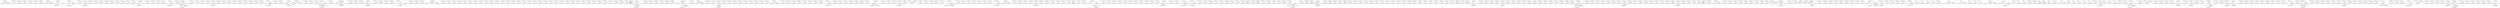 digraph G {
  edge [dir=none]
  subgraph cluster_1 {
n_440 [label="0PJ_0.0001290407589" height=0.5301743405 width=0.7952615107500001 style="setlinewidth(1)" ]
n_433 [label="0Kx_0.0001335054603" height=0.531319848 width=0.796979772 style="setlinewidth(1)" ]
n_414 [label="009_0.0002155035121" height=0.552358069 width=0.8285371035 style="setlinewidth(1)" ]
n_414 -> n_433 [label="6.130797238e-05" style="setlinewidth(2.155156835)" ]
n_414 -> n_440 [label="5.891227896e-05" style="setlinewidth(2.101200465)" ]
  }
  subgraph cluster_10 {
n_774 [label="4av_4.9111715e-05" height=0.5096669645 width=0.7645004467500001 style="setlinewidth(1)" ]
n_600 [label="2Wg_6.435703672e-05" height=0.5135784535 width=0.7703676802499999 style="setlinewidth(1)" ]
n_600 -> n_774 [label="3.76777237e-05" style="setlinewidth(1.62295082)" ]
  }
  subgraph cluster_100 {
n_765 [label="4S9_4.312248146e-05" height=0.5081303085 width=0.7621954627499999 style="setlinewidth(1)" ]
n_843 [label="5Ms_3.680656246e-05" height=0.5065098345 width=0.7597647517499999 style="setlinewidth(1)" ]
n_765 -> n_843 [label="2.069007949e-05" style="setlinewidth(1.240351104)" ]
  }
  subgraph cluster_101 {
n_434 [label="0MA_0.0001305652911" height=0.5305654895 width=0.7958482342500001 style="setlinewidth(1)" ]
n_469 [label="0x9_0.0001480974111" height=0.5350637015 width=0.8025955522500001 style="setlinewidth(1)" ]
n_434 -> n_469 [label="6.370366579e-05" style="setlinewidth(2.209113205)" ]
  }
  subgraph cluster_102 {
n_883 [label="5r7_3.898446556e-05" height=0.5070686185 width=0.7606029277499999 style="setlinewidth(1)" ]
n_767 [label="4U3_4.290469115e-05" height=0.50807443 width=0.762111645 style="setlinewidth(1)" ]
n_767 -> n_883 [label="1.568090235e-05" style="setlinewidth(1.127533239)" ]
  }
  subgraph cluster_103 {
n_1000 [label="7E0_2.831274035e-05" height=0.5043305765 width=0.75649586475 style="setlinewidth(1)" ]
n_768 [label="4Uh_4.268690084e-05" height=0.5080185515 width=0.76202782725 style="setlinewidth(1)" ]
n_768 -> n_1000 [label="1.219625738e-05" style="setlinewidth(1.049051246)" ]
  }
  subgraph cluster_104 {
n_769 [label="4VQ_4.268690084e-05" height=0.5080185515 width=0.76202782725 style="setlinewidth(1)" ]
n_896 [label="5xp_3.843998979e-05" height=0.5069289225 width=0.76039338375 style="setlinewidth(1)" ]
n_769 -> n_896 [label="1.426526533e-05" style="setlinewidth(1.095649929)" ]
  }
  subgraph cluster_105 {
n_770 [label="4WP_4.257800568e-05" height=0.5079906125 width=0.76198591875 style="setlinewidth(1)" ]
n_913 [label="66Z_3.484644966e-05" height=0.506006929 width=0.7590103935 style="setlinewidth(1)" ]
n_946 [label="6c6_3.462865935e-05" height=0.5059510505 width=0.75892657575 style="setlinewidth(1)" ]
n_770 -> n_946 [label="1.524532173e-05" style="setlinewidth(1.11772299)" ]
n_770 -> n_913 [label="1.655206359e-05" style="setlinewidth(1.147153737)" ]
  }
  subgraph cluster_106 {
n_932 [label="6Pp_3.13618047e-05" height=0.5051128745 width=0.75766931175 style="setlinewidth(1)" ]
n_771 [label="4WX_4.257800568e-05" height=0.5079906125 width=0.76198591875 style="setlinewidth(1)" ]
n_1143 [label="9Da_2.243240197e-05" height=0.5028218595 width=0.75423278925 style="setlinewidth(1)" ]
n_771 -> n_1143 [label="1.317631378e-05" style="setlinewidth(1.071124306)" ]
n_771 -> n_932 [label="1.720543452e-05" style="setlinewidth(1.161869111)" ]
n_932 -> n_1143 [label="1.012724943e-05" style="setlinewidth(1.002452562)" ]
  }
  subgraph cluster_107 {
n_958 [label="6jD_3.397528842e-05" height=0.5057834155 width=0.7586751232500001 style="setlinewidth(1)" ]
n_1240 [label="b3M_1.938333763e-05" height=0.502039562 width=0.753059343 style="setlinewidth(1)" ]
n_899 [label="5zF_3.822219948e-05" height=0.5068730445 width=0.76030956675 style="setlinewidth(1)" ]
n_772 [label="4We_4.236021537e-05" height=0.507934734 width=0.761902101 style="setlinewidth(1)" ]
n_899 -> n_958 [label="1.698764421e-05" style="setlinewidth(1.156963986)" ]
n_772 -> n_899 [label="1.785880545e-05" style="setlinewidth(1.176584484)" ]
n_772 -> n_958 [label="1.622537812e-05" style="setlinewidth(1.13979605)" ]
n_772 -> n_1240 [label="1.154288645e-05" style="setlinewidth(1.034335872)" ]
  }
  subgraph cluster_108 {
n_862 [label="5Ys_3.582650606e-05" height=0.506258382 width=0.7593875729999999 style="setlinewidth(1)" ]
n_773 [label="4Xo_4.246911053e-05" height=0.507962673 width=0.7619440095 style="setlinewidth(1)" ]
n_773 -> n_862 [label="1.36118944e-05" style="setlinewidth(1.080934555)" ]
  }
  subgraph cluster_109 {
n_990 [label="73f_3.070843377e-05" height=0.504945239 width=0.7574178585 style="setlinewidth(1)" ]
n_776 [label="4bg_4.9111715e-05" height=0.5096669645 width=0.7645004467500001 style="setlinewidth(1)" ]
n_1071 [label="8Cz_2.515478085e-05" height=0.5035203395 width=0.7552805092499999 style="setlinewidth(1)" ]
n_990 -> n_1071 [label="1.110730583e-05" style="setlinewidth(1.024525623)" ]
n_776 -> n_990 [label="1.77499103e-05" style="setlinewidth(1.174131922)" ]
  }
  subgraph cluster_11 {
n_602 [label="2XB_6.413924641e-05" height=0.513522575 width=0.7702838624999999 style="setlinewidth(1)" ]
n_685 [label="3bF_6.065460145e-05" height=0.5126285205 width=0.76894278075 style="setlinewidth(1)" ]
n_602 -> n_685 [label="2.167013588e-05" style="setlinewidth(1.262424164)" ]
  }
  subgraph cluster_110 {
n_777 [label="4cK_4.867613437e-05" height=0.509555208 width=0.7643328119999999 style="setlinewidth(1)" ]
n_888 [label="5uw_3.86577801e-05" height=0.506984801 width=0.7604772015 style="setlinewidth(1)" ]
n_777 -> n_888 [label="1.687874906e-05" style="setlinewidth(1.154511424)" ]
  }
  subgraph cluster_111 {
n_778 [label="4e6_4.867613437e-05" height=0.509555208 width=0.7643328119999999 style="setlinewidth(1)" ]
n_1051 [label="7oN_2.907500644e-05" height=0.504526151 width=0.7567892265 style="setlinewidth(1)" ]
n_778 -> n_1051 [label="2.069007949e-05" style="setlinewidth(1.240351104)" ]
  }
  subgraph cluster_112 {
n_449 [label="0Vx_0.0001243582672" height=0.528972955 width=0.7934594325 style="setlinewidth(1)" ]
n_415 [label="03q_0.0002066830046" height=0.5500949935 width=0.82514249025 style="setlinewidth(1)" ]
n_415 -> n_449 [label="5.934785958e-05" style="setlinewidth(2.111010714)" ]
  }
  subgraph cluster_113 {
n_480 [label="140_0.0001165178161" height=0.526961332 width=0.7904419979999999 style="setlinewidth(1)" ]
n_435 [label="0MD_0.000131218662" height=0.5307331245 width=0.79609968675 style="setlinewidth(1)" ]
n_435 -> n_480 [label="4.366695724e-05" style="setlinewidth(1.757841745)" ]
  }
  subgraph cluster_114 {
n_998 [label="7Cp_2.842163551e-05" height=0.504358516 width=0.7565377740000001 style="setlinewidth(1)" ]
n_780 [label="4gL_4.81316586e-05" height=0.509415512 width=0.7641232680000001 style="setlinewidth(1)" ]
n_780 -> n_998 [label="1.448305564e-05" style="setlinewidth(1.100555054)" ]
  }
  subgraph cluster_115 {
n_985 [label="6xn_3.277744172e-05" height=0.505476084 width=0.7582141259999999 style="setlinewidth(1)" ]
n_783 [label="4j6_4.758718282e-05" height=0.509275816 width=0.763913724 style="setlinewidth(1)" ]
n_783 -> n_985 [label="1.448305564e-05" style="setlinewidth(1.100555054)" ]
  }
  subgraph cluster_116 {
n_832 [label="5GC_3.560871575e-05" height=0.5062025035 width=0.7593037552499999 style="setlinewidth(1)" ]
n_784 [label="4jn_4.377585239e-05" height=0.5082979435 width=0.76244691525 style="setlinewidth(1)" ]
n_784 -> n_832 [label="1.742322483e-05" style="setlinewidth(1.166774235)" ]
  }
  subgraph cluster_117 {
n_1120 [label="8rd_2.569925663e-05" height=0.503660036 width=0.755490054 style="setlinewidth(1)" ]
n_788 [label="4nM_4.704270705e-05" height=0.50913612 width=0.76370418 style="setlinewidth(1)" ]
n_788 -> n_1120 [label="1.252294285e-05" style="setlinewidth(1.056408932)" ]
  }
  subgraph cluster_118 {
n_879 [label="5oA_3.931115103e-05" height=0.5071524365 width=0.76072865475 style="setlinewidth(1)" ]
n_971 [label="6sW_3.321302234e-05" height=0.505587841 width=0.7583817614999999 style="setlinewidth(1)" ]
n_791 [label="4oz_4.71516022e-05" height=0.509164059 width=0.7637460884999999 style="setlinewidth(1)" ]
n_879 -> n_971 [label="1.339410409e-05" style="setlinewidth(1.076029431)" ]
n_791 -> n_879 [label="1.546311204e-05" style="setlinewidth(1.122628114)" ]
n_791 -> n_971 [label="1.448305564e-05" style="setlinewidth(1.100555054)" ]
  }
  subgraph cluster_119 {
n_793 [label="4qq_4.682491674e-05" height=0.5090802415 width=0.76362036225 style="setlinewidth(1)" ]
n_844 [label="5NX_3.66976673e-05" height=0.5064818955 width=0.7597228432500001 style="setlinewidth(1)" ]
n_793 -> n_844 [label="1.404747502e-05" style="setlinewidth(1.090744804)" ]
  }
  subgraph cluster_12 {
n_1074 [label="8Gi_2.493699054e-05" height=0.5034644615 width=0.75519669225 style="setlinewidth(1)" ]
n_605 [label="2YN_6.315919002e-05" height=0.513271122 width=0.7699066830000001 style="setlinewidth(1)" ]
n_605 -> n_1074 [label="1.57897975e-05" style="setlinewidth(1.129985801)" ]
  }
  subgraph cluster_120 {
n_798 [label="4uN_4.61715458e-05" height=0.508912606 width=0.763368909 style="setlinewidth(1)" ]
n_813 [label="51Y_4.18157396e-05" height=0.507795038 width=0.761692557 style="setlinewidth(1)" ]
n_798 -> n_813 [label="1.698764421e-05" style="setlinewidth(1.156963986)" ]
  }
  subgraph cluster_121 {
n_1298 [label="fXH_1.2631838e-05" height=0.500307331 width=0.7504609965 style="setlinewidth(1)" ]
n_800 [label="4v7_4.61715458e-05" height=0.508912606 width=0.763368909 style="setlinewidth(1)" ]
n_800 -> n_1298 [label="1.034503974e-05" style="setlinewidth(1.007357687)" ]
  }
  subgraph cluster_122 {
n_801 [label="4ve_4.61715458e-05" height=0.508912606 width=0.763368909 style="setlinewidth(1)" ]
n_945 [label="6c3_3.462865935e-05" height=0.5059510505 width=0.75892657575 style="setlinewidth(1)" ]
n_863 [label="5Z9_3.571761091e-05" height=0.5062304425 width=0.75934566375 style="setlinewidth(1)" ]
n_863 -> n_945 [label="1.415637018e-05" style="setlinewidth(1.093197367)" ]
n_801 -> n_863 [label="1.633427328e-05" style="setlinewidth(1.142248612)" ]
n_801 -> n_945 [label="2.047228918e-05" style="setlinewidth(1.235445979)" ]
  }
  subgraph cluster_123 {
n_1115 [label="8ot_2.265019228e-05" height=0.502877738 width=0.754316607 style="setlinewidth(1)" ]
n_802 [label="4wF_4.30135863e-05" height=0.508102369 width=0.7621535535000001 style="setlinewidth(1)" ]
n_802 -> n_1115 [label="1.872996669e-05" style="setlinewidth(1.196204982)" ]
  }
  subgraph cluster_124 {
n_545 [label="1vn_9.833232515e-05" height=0.522295485 width=0.7834432275000001 style="setlinewidth(1)" ]
n_483 [label="16p_0.0001147754936" height=0.526514305 width=0.7897714574999999 style="setlinewidth(1)" ]
n_436 [label="0MV_0.0001310008717" height=0.5306772465 width=0.79601586975 style="setlinewidth(1)" ]
n_442 [label="0Ri_0.0001278429122" height=0.5298670095 width=0.79480051425 style="setlinewidth(1)" ]
n_436 -> n_483 [label="4.791386829e-05" style="setlinewidth(1.853491674)" ]
n_442 -> n_483 [label="4.660712643e-05" style="setlinewidth(1.824060927)" ]
n_483 -> n_545 [label="4.159794929e-05" style="setlinewidth(1.711243062)" ]
n_442 -> n_545 [label="4.71516022e-05" style="setlinewidth(1.836323738)" ]
n_436 -> n_545 [label="4.606265065e-05" style="setlinewidth(1.811798115)" ]
n_436 -> n_442 [label="7.350422976e-05" style="setlinewidth(2.42984381)" ]
  }
  subgraph cluster_125 {
n_803 [label="4wV_4.584486034e-05" height=0.5088287885 width=0.76324318275 style="setlinewidth(1)" ]
n_938 [label="6ZQ_3.092622408e-05" height=0.5050011175 width=0.75750167625 style="setlinewidth(1)" ]
n_803 -> n_938 [label="1.45919508e-05" style="setlinewidth(1.103007616)" ]
  }
  subgraph cluster_126 {
n_804 [label="4yB_4.562707003e-05" height=0.50877291 width=0.763159365 style="setlinewidth(1)" ]
n_865 [label="5Zi_3.571761091e-05" height=0.5062304425 width=0.75934566375 style="setlinewidth(1)" ]
n_804 -> n_865 [label="1.470084595e-05" style="setlinewidth(1.105460178)" ]
  }
  subgraph cluster_127 {
n_994 [label="75y_3.03817483e-05" height=0.5048614215 width=0.75729213225 style="setlinewidth(1)" ]
n_806 [label="4yL_4.562707003e-05" height=0.50877291 width=0.763159365 style="setlinewidth(1)" ]
n_806 -> n_994 [label="1.404747502e-05" style="setlinewidth(1.090744804)" ]
  }
  subgraph cluster_128 {
n_831 [label="5Fi_3.756882854e-05" height=0.506705409 width=0.7600581135000001 style="setlinewidth(1)" ]
n_809 [label="500_4.214242506e-05" height=0.5078788555 width=0.76181828325 style="setlinewidth(1)" ]
n_809 -> n_831 [label="1.382968471e-05" style="setlinewidth(1.08583968)" ]
  }
  subgraph cluster_129 {
n_810 [label="503_4.192463475e-05" height=0.507822977 width=0.7617344655 style="setlinewidth(1)" ]
n_1219 [label="aXo_1.960112794e-05" height=0.5020954405 width=0.75314316075 style="setlinewidth(1)" ]
n_876 [label="5kB_3.963783649e-05" height=0.507236254 width=0.7608543810000001 style="setlinewidth(1)" ]
n_876 -> n_1219 [label="1.121620099e-05" style="setlinewidth(1.026978185)" ]
n_810 -> n_876 [label="1.480974111e-05" style="setlinewidth(1.10791274)" ]
  }
  subgraph cluster_13 {
n_425 [label="0B5_0.0001442860806" height=0.534085829 width=0.8011287435000001 style="setlinewidth(1)" ]
n_456 [label="0n6_0.0001663917971" height=0.5397574875 width=0.80963623125 style="setlinewidth(1)" ]
n_425 -> n_456 [label="6.141686753e-05" style="setlinewidth(2.157609397)" ]
  }
  subgraph cluster_130 {
n_812 [label="50b_4.192463475e-05" height=0.507822977 width=0.7617344655 style="setlinewidth(1)" ]
n_877 [label="5kU_3.963783649e-05" height=0.507236254 width=0.7608543810000001 style="setlinewidth(1)" ]
n_812 -> n_877 [label="1.666095875e-05" style="setlinewidth(1.149606299)" ]
  }
  subgraph cluster_131 {
n_814 [label="52A_4.18157396e-05" height=0.507795038 width=0.761692557 style="setlinewidth(1)" ]
n_893 [label="5wz_3.854888494e-05" height=0.506956862 width=0.760435293 style="setlinewidth(1)" ]
n_814 -> n_893 [label="2.352135352e-05" style="setlinewidth(1.304117723)" ]
  }
  subgraph cluster_132 {
n_1037 [label="7gX_2.972837737e-05" height=0.5046937865 width=0.75704067975 style="setlinewidth(1)" ]
n_816 [label="536_4.170684444e-05" height=0.507767099 width=0.7616506485000001 style="setlinewidth(1)" ]
n_816 -> n_1037 [label="1.67698539e-05" style="setlinewidth(1.152058861)" ]
  }
  subgraph cluster_133 {
n_1092 [label="8ab_2.646152271e-05" height=0.50385561 width=0.755783415 style="setlinewidth(1)" ]
n_817 [label="56k_4.116236867e-05" height=0.507627403 width=0.7614411045 style="setlinewidth(1)" ]
n_817 -> n_1092 [label="1.295852347e-05" style="setlinewidth(1.066219182)" ]
  }
  subgraph cluster_134 {
n_820 [label="57u_4.105347351e-05" height=0.5075994635 width=0.7613991952499999 style="setlinewidth(1)" ]
n_1243 [label="b5W_1.927444247e-05" height=0.5020116225 width=0.75301743375 style="setlinewidth(1)" ]
n_820 -> n_1243 [label="1.012724943e-05" style="setlinewidth(1.002452562)" ]
  }
  subgraph cluster_135 {
n_487 [label="17y_0.0001134687517" height=0.5261790345 width=0.78926855175 style="setlinewidth(1)" ]
n_438 [label="0NJ_0.0001300208153" height=0.5304257935 width=0.7956386902499999 style="setlinewidth(1)" ]
n_438 -> n_487 [label="4.138015898e-05" style="setlinewidth(1.706337937)" ]
  }
  subgraph cluster_136 {
n_824 [label="5Ac_3.811330432e-05" height=0.506845105 width=0.7602676575 style="setlinewidth(1)" ]
n_847 [label="5PI_3.658877215e-05" height=0.506453956 width=0.7596809339999999 style="setlinewidth(1)" ]
n_824 -> n_847 [label="2.069007949e-05" style="setlinewidth(1.240351104)" ]
  }
  subgraph cluster_137 {
n_894 [label="5x0_3.702435277e-05" height=0.506565713 width=0.7598485694999999 style="setlinewidth(1)" ]
n_825 [label="5BJ_3.539092544e-05" height=0.506146625 width=0.7592199374999999 style="setlinewidth(1)" ]
n_825 -> n_894 [label="1.328520893e-05" style="setlinewidth(1.073576868)" ]
  }
  subgraph cluster_138 {
n_826 [label="5Bi_3.800440916e-05" height=0.506817166 width=0.7602257490000001 style="setlinewidth(1)" ]
n_974 [label="6uM_3.310412718e-05" height=0.5055599015 width=0.75833985225 style="setlinewidth(1)" ]
n_841 [label="5MJ_3.680656246e-05" height=0.5065098345 width=0.7597647517499999 style="setlinewidth(1)" ]
n_841 -> n_974 [label="1.589869266e-05" style="setlinewidth(1.132438363)" ]
n_826 -> n_841 [label="1.785880545e-05" style="setlinewidth(1.176584484)" ]
n_826 -> n_974 [label="1.491863626e-05" style="setlinewidth(1.110365303)" ]
  }
  subgraph cluster_139 {
n_1068 [label="88T_2.613483725e-05" height=0.5037717925 width=0.7556576887500001 style="setlinewidth(1)" ]
n_828 [label="5DS_3.604429637e-05" height=0.50631426 width=0.7594713900000001 style="setlinewidth(1)" ]
n_828 -> n_1068 [label="1.807659576e-05" style="setlinewidth(1.181489609)" ]
  }
  subgraph cluster_14 {
n_657 [label="3Hi_5.401199698e-05" height=0.510924229 width=0.7663863435 style="setlinewidth(1)" ]
n_606 [label="2Ya_6.381256095e-05" height=0.5134387575 width=0.7701581362500001 style="setlinewidth(1)" ]
n_606 -> n_657 [label="3.081732892e-05" style="setlinewidth(1.468439396)" ]
  }
  subgraph cluster_140 {
n_849 [label="5Qm_3.647987699e-05" height=0.506426017 width=0.7596390255000001 style="setlinewidth(1)" ]
n_829 [label="5Ei_3.76777237e-05" height=0.506733348 width=0.760100022 style="setlinewidth(1)" ]
n_929 [label="6Je_3.201517563e-05" height=0.5052805095 width=0.7579207642500001 style="setlinewidth(1)" ]
n_981 [label="6wS_3.299523203e-05" height=0.5055319625 width=0.7582979437499999 style="setlinewidth(1)" ]
n_951 [label="6eX_3.430197389e-05" height=0.505867233 width=0.7588008495 style="setlinewidth(1)" ]
n_1080 [label="8L0_2.461030508e-05" height=0.5033806435 width=0.7550709652500001 style="setlinewidth(1)" ]
n_829 -> n_929 [label="1.382968471e-05" style="setlinewidth(1.08583968)" ]
n_829 -> n_981 [label="1.589869266e-05" style="setlinewidth(1.132438363)" ]
n_951 -> n_981 [label="1.350299924e-05" style="setlinewidth(1.078481993)" ]
n_849 -> n_929 [label="1.382968471e-05" style="setlinewidth(1.08583968)" ]
n_849 -> n_1080 [label="1.14339913e-05" style="setlinewidth(1.03188331)" ]
n_829 -> n_951 [label="1.535421688e-05" style="setlinewidth(1.120175552)" ]
n_929 -> n_981 [label="1.448305564e-05" style="setlinewidth(1.100555054)" ]
  }
  subgraph cluster_141 {
n_1150 [label="9M3_2.199682135e-05" height=0.502710103 width=0.7540651544999999 style="setlinewidth(1)" ]
n_830 [label="5Fg_3.756882854e-05" height=0.506705409 width=0.7600581135000001 style="setlinewidth(1)" ]
n_830 -> n_1150 [label="1.154288645e-05" style="setlinewidth(1.034335872)" ]
  }
  subgraph cluster_142 {
n_834 [label="5Hr_3.735103823e-05" height=0.5066495305 width=0.75997429575 style="setlinewidth(1)" ]
n_1001 [label="7E1_2.842163551e-05" height=0.504358516 width=0.7565377740000001 style="setlinewidth(1)" ]
n_834 -> n_1001 [label="1.219625738e-05" style="setlinewidth(1.049051246)" ]
  }
  subgraph cluster_143 {
n_835 [label="5I4_3.691545761e-05" height=0.506537774 width=0.759806661 style="setlinewidth(1)" ]
n_1099 [label="8ea_2.635262756e-05" height=0.503827671 width=0.7557415065 style="setlinewidth(1)" ]
n_835 -> n_1099 [label="1.078062036e-05" style="setlinewidth(1.017167936)" ]
  }
  subgraph cluster_144 {
n_836 [label="5Kn_3.691545761e-05" height=0.506537774 width=0.759806661 style="setlinewidth(1)" ]
n_1017 [label="7Rd_2.765936942e-05" height=0.5041629415 width=0.7562444122499999 style="setlinewidth(1)" ]
n_1122 [label="8tS_2.559036147e-05" height=0.5036320965 width=0.7554481447499999 style="setlinewidth(1)" ]
n_979 [label="6ve_3.310412718e-05" height=0.5055599015 width=0.75833985225 style="setlinewidth(1)" ]
n_836 -> n_979 [label="2.689710333e-05" style="setlinewidth(1.380147154)" ]
n_979 -> n_1122 [label="2.559036147e-05" style="setlinewidth(1.350716406)" ]
n_979 -> n_1017 [label="2.646152271e-05" style="setlinewidth(1.370336905)" ]
n_836 -> n_1122 [label="2.50458857e-05" style="setlinewidth(1.338453595)" ]
n_1017 -> n_1122 [label="2.482809539e-05" style="setlinewidth(1.33354847)" ]
n_836 -> n_1017 [label="2.646152271e-05" style="setlinewidth(1.370336905)" ]
  }
  subgraph cluster_145 {
n_838 [label="5Ks_3.702435277e-05" height=0.506565713 width=0.7598485694999999 style="setlinewidth(1)" ]
n_1006 [label="7Gz_2.809495004e-05" height=0.5042746985 width=0.7564120477499999 style="setlinewidth(1)" ]
n_838 -> n_1006 [label="2.014560371e-05" style="setlinewidth(1.228088292)" ]
  }
  subgraph cluster_146 {
n_527 [label="1mt_0.0001039948732" height=0.5237483235 width=0.78562248525 style="setlinewidth(1)" ]
n_607 [label="2Yy_6.370366579e-05" height=0.513410818 width=0.7701162269999999 style="setlinewidth(1)" ]
n_720 [label="3tI_5.695216617e-05" height=0.5116785875 width=0.7675178812499999 style="setlinewidth(1)" ]
n_439 [label="0P4_0.0001293674444" height=0.5302581585 width=0.79538723775 style="setlinewidth(1)" ]
n_527 -> n_720 [label="3.125290954e-05" style="setlinewidth(1.478249645)" ]
n_439 -> n_527 [label="5.5427634e-05" style="setlinewidth(2.022718472)" ]
n_439 -> n_607 [label="3.245075625e-05" style="setlinewidth(1.50522783)" ]
n_607 -> n_720 [label="2.036339402e-05" style="setlinewidth(1.232993417)" ]
n_439 -> n_720 [label="3.473755451e-05" style="setlinewidth(1.556731638)" ]
  }
  subgraph cluster_147 {
n_943 [label="6bx_3.462865935e-05" height=0.5059510505 width=0.75892657575 style="setlinewidth(1)" ]
n_839 [label="5Kt_3.702435277e-05" height=0.506565713 width=0.7598485694999999 style="setlinewidth(1)" ]
n_839 -> n_943 [label="1.655206359e-05" style="setlinewidth(1.147153737)" ]
  }
  subgraph cluster_148 {
n_1062 [label="838_2.657041787e-05" height=0.5038835495 width=0.75582532425 style="setlinewidth(1)" ]
n_842 [label="5Mo_3.626208668e-05" height=0.5063701385 width=0.7595552077500001 style="setlinewidth(1)" ]
n_842 -> n_1062 [label="1.165178161e-05" style="setlinewidth(1.036788434)" ]
  }
  subgraph cluster_149 {
n_845 [label="5Nf_3.680656246e-05" height=0.5065098345 width=0.7597647517499999 style="setlinewidth(1)" ]
n_1027 [label="7XM_2.733268396e-05" height=0.504079124 width=0.756118686 style="setlinewidth(1)" ]
n_845 -> n_1027 [label="1.317631378e-05" style="setlinewidth(1.071124306)" ]
  }
  subgraph cluster_15 {
n_608 [label="2aF_7.894898752e-05" height=0.5173223065 width=0.7759834597499999 style="setlinewidth(1)" ]
n_634 [label="2yj_7.078185088e-05" height=0.5152268665 width=0.7728402997500001 style="setlinewidth(1)" ]
n_779 [label="4eD_4.856723922e-05" height=0.5095272685 width=0.76429090275 style="setlinewidth(1)" ]
n_608 -> n_779 [label="2.733268396e-05" style="setlinewidth(1.389957403)" ]
n_634 -> n_779 [label="2.395693414e-05" style="setlinewidth(1.313927972)" ]
n_608 -> n_634 [label="3.66976673e-05" style="setlinewidth(1.600877759)" ]
  }
  subgraph cluster_150 {
n_846 [label="5PH_3.658877215e-05" height=0.506453956 width=0.7596809339999999 style="setlinewidth(1)" ]
n_1113 [label="8oD_2.580815178e-05" height=0.503687975 width=0.7555319624999999 style="setlinewidth(1)" ]
n_846 -> n_1113 [label="1.208736223e-05" style="setlinewidth(1.046598683)" ]
  }
  subgraph cluster_151 {
n_886 [label="5sn_3.898446556e-05" height=0.5070686185 width=0.7606029277499999 style="setlinewidth(1)" ]
n_850 [label="5R8_3.637098184e-05" height=0.506398078 width=0.759597117 style="setlinewidth(1)" ]
n_850 -> n_886 [label="2.853053066e-05" style="setlinewidth(1.416935588)" ]
  }
  subgraph cluster_152 {
n_884 [label="5sF_3.887557041e-05" height=0.5070406795 width=0.76056101925 style="setlinewidth(1)" ]
n_852 [label="5Rg_3.647987699e-05" height=0.506426017 width=0.7596390255000001 style="setlinewidth(1)" ]
n_852 -> n_884 [label="1.2631838e-05" style="setlinewidth(1.058861495)" ]
  }
  subgraph cluster_153 {
n_940 [label="6aj_3.462865935e-05" height=0.5059510505 width=0.75892657575 style="setlinewidth(1)" ]
n_853 [label="5SR_3.626208668e-05" height=0.5063701385 width=0.7595552077500001 style="setlinewidth(1)" ]
n_853 -> n_940 [label="1.633427328e-05" style="setlinewidth(1.142248612)" ]
  }
  subgraph cluster_154 {
n_1296 [label="f7s_1.350299924e-05" height=0.500530845 width=0.7507962675 style="setlinewidth(1)" ]
n_854 [label="5Sj_3.637098184e-05" height=0.506398078 width=0.759597117 style="setlinewidth(1)" ]
n_874 [label="5gb_4.007341711e-05" height=0.5073480105 width=0.7610220157500001 style="setlinewidth(1)" ]
n_1277 [label="cWC_1.622537812e-05" height=0.501229325 width=0.7518439874999999 style="setlinewidth(1)" ]
n_874 -> n_1296 [label="1.154288645e-05" style="setlinewidth(1.034335872)" ]
n_1277 -> n_1296 [label="1.012724943e-05" style="setlinewidth(1.002452562)" ]
n_874 -> n_1277 [label="1.034503974e-05" style="setlinewidth(1.007357687)" ]
n_854 -> n_1296 [label="1.067172521e-05" style="setlinewidth(1.014715374)" ]
  }
  subgraph cluster_155 {
n_855 [label="5St_3.637098184e-05" height=0.506398078 width=0.759597117 style="setlinewidth(1)" ]
n_873 [label="5fn_4.029120742e-05" height=0.507403889 width=0.7611058335 style="setlinewidth(1)" ]
n_855 -> n_873 [label="1.502753142e-05" style="setlinewidth(1.112817865)" ]
  }
  subgraph cluster_156 {
n_856 [label="5TG_3.626208668e-05" height=0.5063701385 width=0.7595552077500001 style="setlinewidth(1)" ]
n_1112 [label="8o5_2.580815178e-05" height=0.503687975 width=0.7555319624999999 style="setlinewidth(1)" ]
n_856 -> n_1112 [label="1.04539349e-05" style="setlinewidth(1.009810249)" ]
  }
  subgraph cluster_157 {
n_460 [label="0p4_0.0001621448861" height=0.5386678585 width=0.80800178775 style="setlinewidth(1)" ]
n_441 [label="0Qh_0.0001282784928" height=0.529978766 width=0.794968149 style="setlinewidth(1)" ]
n_441 -> n_460 [label="4.889392468e-05" style="setlinewidth(1.875564735)" ]
  }
  subgraph cluster_158 {
n_861 [label="5Xf_3.593540122e-05" height=0.506286321 width=0.7594294815 style="setlinewidth(1)" ]
n_857 [label="5Ty_3.626208668e-05" height=0.5063701385 width=0.7595552077500001 style="setlinewidth(1)" ]
n_1020 [label="7UG_2.744157911e-05" height=0.504107063 width=0.7561605945 style="setlinewidth(1)" ]
n_966 [label="6qB_3.343081265e-05" height=0.5056437195 width=0.7584655792499999 style="setlinewidth(1)" ]
n_857 -> n_1020 [label="1.067172521e-05" style="setlinewidth(1.014715374)" ]
n_857 -> n_861 [label="1.339410409e-05" style="setlinewidth(1.076029431)" ]
n_857 -> n_966 [label="1.219625738e-05" style="setlinewidth(1.049051246)" ]
  }
  subgraph cluster_159 {
n_859 [label="5VQ_3.593540122e-05" height=0.506286321 width=0.7594294815 style="setlinewidth(1)" ]
n_890 [label="5vJ_3.843998979e-05" height=0.5069289225 width=0.76039338375 style="setlinewidth(1)" ]
n_859 -> n_890 [label="1.252294285e-05" style="setlinewidth(1.056408932)" ]
  }
  subgraph cluster_16 {
n_610 [label="2ca_7.764224566e-05" height=0.516987036 width=0.7754805539999999 style="setlinewidth(1)" ]
n_724 [label="3u9_5.629879524e-05" height=0.511510952 width=0.7672664279999999 style="setlinewidth(1)" ]
n_610 -> n_724 [label="2.863942582e-05" style="setlinewidth(1.41938815)" ]
  }
  subgraph cluster_160 {
n_860 [label="5Vs_3.604429637e-05" height=0.50631426 width=0.7594713900000001 style="setlinewidth(1)" ]
n_1055 [label="7pf_2.929279675e-05" height=0.5045820295 width=0.75687304425 style="setlinewidth(1)" ]
n_860 -> n_1055 [label="2.30857729e-05" style="setlinewidth(1.294307474)" ]
  }
  subgraph cluster_161 {
n_864 [label="5ZM_3.560871575e-05" height=0.5062025035 width=0.7593037552499999 style="setlinewidth(1)" ]
n_960 [label="6mn_3.375749811e-05" height=0.505727537 width=0.7585913055 style="setlinewidth(1)" ]
n_864 -> n_960 [label="1.241404769e-05" style="setlinewidth(1.05395637)" ]
  }
  subgraph cluster_162 {
n_1034 [label="7cx_3.005506284e-05" height=0.504777604 width=0.7571664060000001 style="setlinewidth(1)" ]
n_866 [label="5a4_4.08356832e-05" height=0.507543585 width=0.7613153774999999 style="setlinewidth(1)" ]
n_866 -> n_1034 [label="1.426526533e-05" style="setlinewidth(1.095649929)" ]
  }
  subgraph cluster_163 {
n_1119 [label="8rS_2.569925663e-05" height=0.503660036 width=0.755490054 style="setlinewidth(1)" ]
n_867 [label="5ai_4.08356832e-05" height=0.507543585 width=0.7613153774999999 style="setlinewidth(1)" ]
n_867 -> n_1119 [label="1.110730583e-05" style="setlinewidth(1.024525623)" ]
  }
  subgraph cluster_164 {
n_870 [label="5dz_4.050899773e-05" height=0.5074597675 width=0.76118965125 style="setlinewidth(1)" ]
n_1134 [label="93k_2.373914383e-05" height=0.50315713 width=0.7547356949999999 style="setlinewidth(1)" ]
n_870 -> n_1134 [label="1.176067676e-05" style="setlinewidth(1.039240996)" ]
  }
  subgraph cluster_165 {
n_872 [label="5fa_4.007341711e-05" height=0.5073480105 width=0.7610220157500001 style="setlinewidth(1)" ]
n_906 [label="62U_3.484644966e-05" height=0.506006929 width=0.7590103935 style="setlinewidth(1)" ]
n_872 -> n_906 [label="1.77499103e-05" style="setlinewidth(1.174131922)" ]
  }
  subgraph cluster_166 {
n_875 [label="5hv_4.007341711e-05" height=0.5073480105 width=0.7610220157500001 style="setlinewidth(1)" ]
n_1049 [label="7nn_2.94016919e-05" height=0.5046099685 width=0.7569149527499999 style="setlinewidth(1)" ]
n_875 -> n_1049 [label="1.67698539e-05" style="setlinewidth(1.152058861)" ]
  }
  subgraph cluster_167 {
n_1015 [label="7Qc_2.755047427e-05" height=0.504135002 width=0.7562025030000001 style="setlinewidth(1)" ]
n_882 [label="5pT_3.920225587e-05" height=0.507124497 width=0.7606867454999999 style="setlinewidth(1)" ]
n_882 -> n_1015 [label="1.687874906e-05" style="setlinewidth(1.154511424)" ]
  }
  subgraph cluster_168 {
n_540 [label="1s5_0.0001000746476" height=0.5227425125 width=0.78411376875 style="setlinewidth(1)" ]
n_443 [label="0SM_0.0001258827994" height=0.5293641035 width=0.79404615525 style="setlinewidth(1)" ]
n_443 -> n_540 [label="6.054570629e-05" style="setlinewidth(2.137988899)" ]
  }
  subgraph cluster_169 {
n_885 [label="5se_3.898446556e-05" height=0.5070686185 width=0.7606029277499999 style="setlinewidth(1)" ]
n_1026 [label="7XJ_2.733268396e-05" height=0.504079124 width=0.756118686 style="setlinewidth(1)" ]
n_885 -> n_1026 [label="1.404747502e-05" style="setlinewidth(1.090744804)" ]
  }
  subgraph cluster_17 {
n_709 [label="3mo_5.847669834e-05" height=0.512069736 width=0.7681046040000001 style="setlinewidth(1)" ]
n_611 [label="2dB_7.775114081e-05" height=0.5170149755 width=0.77552246325 style="setlinewidth(1)" ]
n_611 -> n_709 [label="3.909336072e-05" style="setlinewidth(1.654834129)" ]
  }
  subgraph cluster_170 {
n_891 [label="5vV_3.854888494e-05" height=0.506956862 width=0.760435293 style="setlinewidth(1)" ]
n_1179 [label="9xn_2.265019228e-05" height=0.502877738 width=0.754316607 style="setlinewidth(1)" ]
n_891 -> n_1179 [label="1.132509614e-05" style="setlinewidth(1.029430747)" ]
  }
  subgraph cluster_171 {
n_901 [label="609_3.54998206e-05" height=0.506174564 width=0.759261846 style="setlinewidth(1)" ]
n_905 [label="61v_3.528203028e-05" height=0.5061186855 width=0.75917802825 style="setlinewidth(1)" ]
n_901 -> n_905 [label="1.306741862e-05" style="setlinewidth(1.068671744)" ]
  }
  subgraph cluster_172 {
n_902 [label="60n_3.560871575e-05" height=0.5062025035 width=0.7593037552499999 style="setlinewidth(1)" ]
n_1038 [label="7hT_2.972837737e-05" height=0.5046937865 width=0.75704067975 style="setlinewidth(1)" ]
n_902 -> n_1038 [label="2.134345042e-05" style="setlinewidth(1.255066477)" ]
  }
  subgraph cluster_173 {
n_903 [label="60z_3.560871575e-05" height=0.5062025035 width=0.7593037552499999 style="setlinewidth(1)" ]
n_1125 [label="8vc_2.548146632e-05" height=0.5036041575 width=0.75540623625 style="setlinewidth(1)" ]
n_903 -> n_1125 [label="1.165178161e-05" style="setlinewidth(1.036788434)" ]
  }
  subgraph cluster_174 {
n_907 [label="62s_3.539092544e-05" height=0.506146625 width=0.7592199374999999 style="setlinewidth(1)" ]
n_923 [label="6GR_3.201517563e-05" height=0.5052805095 width=0.7579207642500001 style="setlinewidth(1)" ]
n_907 -> n_923 [label="1.339410409e-05" style="setlinewidth(1.076029431)" ]
  }
  subgraph cluster_175 {
n_1289 [label="dga_1.568090235e-05" height=0.501089629 width=0.7516344435 style="setlinewidth(1)" ]
n_909 [label="64u_3.528203028e-05" height=0.5061186855 width=0.75917802825 style="setlinewidth(1)" ]
n_909 -> n_1289 [label="1.230515254e-05" style="setlinewidth(1.051503808)" ]
  }
  subgraph cluster_176 {
n_1101 [label="8ew_2.635262756e-05" height=0.503827671 width=0.7557415065 style="setlinewidth(1)" ]
n_910 [label="65V_3.506423997e-05" height=0.5060628075 width=0.75909421125 style="setlinewidth(1)" ]
n_910 -> n_1101 [label="1.546311204e-05" style="setlinewidth(1.122628114)" ]
  }
  subgraph cluster_177 {
n_911 [label="65t_3.517313513e-05" height=0.5060907465 width=0.75913611975 style="setlinewidth(1)" ]
n_1167 [label="9mF_2.30857729e-05" height=0.502989495 width=0.7544842425 style="setlinewidth(1)" ]
n_911 -> n_1167 [label="1.078062036e-05" style="setlinewidth(1.017167936)" ]
  }
  subgraph cluster_178 {
n_912 [label="66U_3.506423997e-05" height=0.5060628075 width=0.75909421125 style="setlinewidth(1)" ]
n_989 [label="72e_3.070843377e-05" height=0.504945239 width=0.7574178585 style="setlinewidth(1)" ]
n_912 -> n_989 [label="1.480974111e-05" style="setlinewidth(1.10791274)" ]
  }
  subgraph cluster_179 {
n_446 [label="0Uu_0.0001250116382" height=0.52914059 width=0.7937108850000001 style="setlinewidth(1)" ]
n_646 [label="38w_6.141686753e-05" height=0.512824095 width=0.7692361425 style="setlinewidth(1)" ]
n_446 -> n_646 [label="3.212407078e-05" style="setlinewidth(1.497870143)" ]
  }
  subgraph cluster_18 {
n_636 [label="30D_6.305029486e-05" height=0.513243183 width=0.7698647745 style="setlinewidth(1)" ]
n_612 [label="2ee_7.742445535e-05" height=0.516931158 width=0.775396737 style="setlinewidth(1)" ]
n_612 -> n_636 [label="2.755047427e-05" style="setlinewidth(1.394862528)" ]
  }
  subgraph cluster_180 {
n_1207 [label="a8Y_2.123455526e-05" height=0.5025145285 width=0.7537717927500001 style="setlinewidth(1)" ]
n_914 [label="66b_3.517313513e-05" height=0.5060907465 width=0.75913611975 style="setlinewidth(1)" ]
n_914 -> n_1207 [label="1.154288645e-05" style="setlinewidth(1.034335872)" ]
  }
  subgraph cluster_181 {
n_964 [label="6pn_3.343081265e-05" height=0.5056437195 width=0.7584655792499999 style="setlinewidth(1)" ]
n_915 [label="67H_3.495534482e-05" height=0.506034868 width=0.759052302 style="setlinewidth(1)" ]
n_915 -> n_964 [label="1.317631378e-05" style="setlinewidth(1.071124306)" ]
  }
  subgraph cluster_182 {
n_1039 [label="7hd_2.961948221e-05" height=0.504665847 width=0.7569987704999999 style="setlinewidth(1)" ]
n_916 [label="67u_3.484644966e-05" height=0.506006929 width=0.7590103935 style="setlinewidth(1)" ]
n_916 -> n_1039 [label="1.110730583e-05" style="setlinewidth(1.024525623)" ]
  }
  subgraph cluster_183 {
n_917 [label="68t_3.495534482e-05" height=0.506034868 width=0.759052302 style="setlinewidth(1)" ]
n_957 [label="6iP_3.397528842e-05" height=0.5057834155 width=0.7586751232500001 style="setlinewidth(1)" ]
n_917 -> n_957 [label="1.644316844e-05" style="setlinewidth(1.144701175)" ]
  }
  subgraph cluster_184 {
n_919 [label="6AK_3.266854656e-05" height=0.505448145 width=0.7581722175000001 style="setlinewidth(1)" ]
n_1132 [label="91c_2.363024868e-05" height=0.503129191 width=0.7546937865 style="setlinewidth(1)" ]
n_919 -> n_1132 [label="1.154288645e-05" style="setlinewidth(1.034335872)" ]
  }
  subgraph cluster_185 {
n_1012 [label="7MD_2.787715973e-05" height=0.50421882 width=0.7563282299999999 style="setlinewidth(1)" ]
n_920 [label="6Aw_3.266854656e-05" height=0.505448145 width=0.7581722175000001 style="setlinewidth(1)" ]
n_920 -> n_1012 [label="1.088951552e-05" style="setlinewidth(1.019620498)" ]
  }
  subgraph cluster_186 {
n_924 [label="6Gk_3.223296594e-05" height=0.505336388 width=0.7580045820000001 style="setlinewidth(1)" ]
n_1130 [label="91A_2.395693414e-05" height=0.5032130085 width=0.7548195127499999 style="setlinewidth(1)" ]
n_924 -> n_1130 [label="1.132509614e-05" style="setlinewidth(1.029430747)" ]
  }
  subgraph cluster_187 {
n_963 [label="6pL_3.35397078e-05" height=0.5056716585 width=0.75850748775 style="setlinewidth(1)" ]
n_925 [label="6HJ_3.212407078e-05" height=0.505308449 width=0.7579626735 style="setlinewidth(1)" ]
n_925 -> n_963 [label="1.742322483e-05" style="setlinewidth(1.166774235)" ]
  }
  subgraph cluster_188 {
n_926 [label="6HL_3.212407078e-05" height=0.505308449 width=0.7579626735 style="setlinewidth(1)" ]
n_968 [label="6qY_3.343081265e-05" height=0.5056437195 width=0.7584655792499999 style="setlinewidth(1)" ]
n_926 -> n_968 [label="1.589869266e-05" style="setlinewidth(1.132438363)" ]
  }
  subgraph cluster_189 {
n_1072 [label="8G2_2.493699054e-05" height=0.5034644615 width=0.75519669225 style="setlinewidth(1)" ]
n_927 [label="6Hv_3.223296594e-05" height=0.505336388 width=0.7580045820000001 style="setlinewidth(1)" ]
n_927 -> n_1072 [label="1.056283005e-05" style="setlinewidth(1.012262811)" ]
  }
  subgraph cluster_19 {
n_614 [label="2k1_7.546434255e-05" height=0.516428252 width=0.774642378 style="setlinewidth(1)" ]
n_705 [label="3hz_5.934785958e-05" height=0.51229325 width=0.7684398750000001 style="setlinewidth(1)" ]
n_614 -> n_705 [label="2.526367601e-05" style="setlinewidth(1.34335872)" ]
  }
  subgraph cluster_190 {
n_447 [label="0V_0.001960221689" height=1.0 width=1.5 style="setlinewidth(1)" ]
n_450 [label="0W_0.001955103616" height=0.998686857 width=1.4980302855 style="setlinewidth(1)" ]
n_447 -> n_450 [label="0.0008536291216" style="setlinewidth(20)" ]
  }
  subgraph cluster_191 {
n_928 [label="6Ic_3.212407078e-05" height=0.505308449 width=0.7579626735 style="setlinewidth(1)" ]
n_1116 [label="8qG_2.559036147e-05" height=0.5036320965 width=0.7554481447499999 style="setlinewidth(1)" ]
n_1021 [label="7Ue_2.744157911e-05" height=0.504107063 width=0.7561605945 style="setlinewidth(1)" ]
n_1066 [label="87w_2.667931302e-05" height=0.5039114885 width=0.75586723275 style="setlinewidth(1)" ]
n_1066 -> n_1116 [label="1.110730583e-05" style="setlinewidth(1.024525623)" ]
n_928 -> n_1116 [label="1.099841068e-05" style="setlinewidth(1.022073061)" ]
n_1021 -> n_1066 [label="1.437416049e-05" style="setlinewidth(1.098102491)" ]
n_928 -> n_1066 [label="1.36118944e-05" style="setlinewidth(1.080934555)" ]
n_928 -> n_1021 [label="1.274073316e-05" style="setlinewidth(1.061314057)" ]
  }
  subgraph cluster_192 {
n_1237 [label="avr_2.036339402e-05" height=0.502291015 width=0.7534365224999999 style="setlinewidth(1)" ]
n_933 [label="6Sq_3.147069985e-05" height=0.5051408135 width=0.7577112202499999 style="setlinewidth(1)" ]
n_933 -> n_1237 [label="1.110730583e-05" style="setlinewidth(1.024525623)" ]
  }
  subgraph cluster_193 {
n_934 [label="6Uo_3.13618047e-05" height=0.5051128745 width=0.75766931175 style="setlinewidth(1)" ]
n_1098 [label="8e6_2.635262756e-05" height=0.503827671 width=0.7557415065 style="setlinewidth(1)" ]
n_934 -> n_1098 [label="1.284962831e-05" style="setlinewidth(1.063766619)" ]
  }
  subgraph cluster_194 {
n_935 [label="6V8_3.125290954e-05" height=0.505084935 width=0.7576274024999999 style="setlinewidth(1)" ]
n_939 [label="6aD_3.473755451e-05" height=0.5059789895 width=0.75896848425 style="setlinewidth(1)" ]
n_935 -> n_939 [label="1.45919508e-05" style="setlinewidth(1.103007616)" ]
  }
  subgraph cluster_195 {
n_936 [label="6W4_3.125290954e-05" height=0.505084935 width=0.7576274024999999 style="setlinewidth(1)" ]
n_1019 [label="7Sn_2.755047427e-05" height=0.504135002 width=0.7562025030000001 style="setlinewidth(1)" ]
n_936 -> n_1019 [label="1.57897975e-05" style="setlinewidth(1.129985801)" ]
  }
  subgraph cluster_196 {
n_941 [label="6bV_3.462865935e-05" height=0.5059510505 width=0.75892657575 style="setlinewidth(1)" ]
n_991 [label="74o_3.059953861e-05" height=0.5049173 width=0.75737595 style="setlinewidth(1)" ]
n_941 -> n_991 [label="1.197846707e-05" style="setlinewidth(1.044146121)" ]
  }
  subgraph cluster_197 {
n_984 [label="6xS_3.277744172e-05" height=0.505476084 width=0.7582141259999999 style="setlinewidth(1)" ]
n_942 [label="6bu_3.462865935e-05" height=0.5059510505 width=0.75892657575 style="setlinewidth(1)" ]
n_942 -> n_984 [label="1.295852347e-05" style="setlinewidth(1.066219182)" ]
  }
  subgraph cluster_198 {
n_1249 [label="bH7_1.818549092e-05" height=0.5017322305 width=0.7525983457500001 style="setlinewidth(1)" ]
n_1268 [label="bxb_1.840328123e-05" height=0.501788109 width=0.7526821635000001 style="setlinewidth(1)" ]
n_947 [label="6cZ_3.45197642e-05" height=0.5059231115 width=0.75888466725 style="setlinewidth(1)" ]
n_1110 [label="8m4_2.591704694e-05" height=0.503715914 width=0.7555738710000001 style="setlinewidth(1)" ]
n_1178 [label="9ut_2.275908744e-05" height=0.502905677 width=0.7543585155 style="setlinewidth(1)" ]
n_947 -> n_1110 [label="1.480974111e-05" style="setlinewidth(1.10791274)" ]
n_947 -> n_1249 [label="1.219625738e-05" style="setlinewidth(1.049051246)" ]
n_1110 -> n_1268 [label="1.012724943e-05" style="setlinewidth(1.002452562)" ]
n_947 -> n_1178 [label="1.470084595e-05" style="setlinewidth(1.105460178)" ]
n_1110 -> n_1178 [label="1.197846707e-05" style="setlinewidth(1.044146121)" ]
n_1178 -> n_1268 [label="1.078062036e-05" style="setlinewidth(1.017167936)" ]
  }
  subgraph cluster_199 {
n_1124 [label="8vF_2.548146632e-05" height=0.5036041575 width=0.75540623625 style="setlinewidth(1)" ]
n_948 [label="6cz_3.45197642e-05" height=0.5059231115 width=0.75888466725 style="setlinewidth(1)" ]
n_948 -> n_1124 [label="1.546311204e-05" style="setlinewidth(1.122628114)" ]
  }
  subgraph cluster_2 {
n_423 [label="09P_0.000190130941" height=0.545848234 width=0.818772351 style="setlinewidth(1)" ]
n_1200 [label="TG_0.0002355402207" height=0.5574988825 width=0.83624832375 style="setlinewidth(1)" ]
n_437 [label="0MZ_0.0001307830814" height=0.530621368 width=0.7959320520000001 style="setlinewidth(1)" ]
n_423 -> n_437 [label="6.196134331e-05" style="setlinewidth(2.169872209)" ]
n_423 -> n_1200 [label="8.722501932e-05" style="setlinewidth(2.738866658)" ]
  }
  subgraph cluster_20 {
n_723 [label="3tX_5.695216617e-05" height=0.5116785875 width=0.7675178812499999 style="setlinewidth(1)" ]
n_615 [label="2kH_7.513765709e-05" height=0.5163444345 width=0.77451665175 style="setlinewidth(1)" ]
n_615 -> n_723 [label="2.297687775e-05" style="setlinewidth(1.291854912)" ]
  }
  subgraph cluster_200 {
n_1233 [label="aqQ_2.058118433e-05" height=0.502346893 width=0.7535203395000001 style="setlinewidth(1)" ]
n_950 [label="6eK_3.397528842e-05" height=0.5057834155 width=0.7586751232500001 style="setlinewidth(1)" ]
n_950 -> n_1233 [label="1.110730583e-05" style="setlinewidth(1.024525623)" ]
  }
  subgraph cluster_201 {
n_790 [label="4oG_4.704270705e-05" height=0.50913612 width=0.76370418 style="setlinewidth(1)" ]
n_482 [label="153_0.0001155377597" height=0.5267098795 width=0.79006481925 style="setlinewidth(1)" ]
n_696 [label="3eC_6.000123052e-05" height=0.512460885 width=0.7686913275 style="setlinewidth(1)" ]
n_452 [label="0YR_0.0001212003077" height=0.528162718 width=0.7922440770000001 style="setlinewidth(1)" ]
n_482 -> n_696 [label="3.506423997e-05" style="setlinewidth(1.564089325)" ]
n_452 -> n_482 [label="4.998287624e-05" style="setlinewidth(1.900090358)" ]
n_696 -> n_790 [label="1.785880545e-05" style="setlinewidth(1.176584484)" ]
  }
  subgraph cluster_202 {
n_952 [label="6eo_3.441086904e-05" height=0.505895172 width=0.758842758 style="setlinewidth(1)" ]
n_986 [label="6yc_3.266854656e-05" height=0.505448145 width=0.7581722175000001 style="setlinewidth(1)" ]
n_952 -> n_986 [label="1.208736223e-05" style="setlinewidth(1.046598683)" ]
  }
  subgraph cluster_203 {
n_1175 [label="9rh_2.286798259e-05" height=0.5029336165 width=0.75440042475 style="setlinewidth(1)" ]
n_954 [label="6g0_3.419307873e-05" height=0.5058392935 width=0.75875894025 style="setlinewidth(1)" ]
n_954 -> n_1175 [label="1.709653937e-05" style="setlinewidth(1.159416548)" ]
  }
  subgraph cluster_204 {
n_1141 [label="9C1_2.232350682e-05" height=0.5027939205 width=0.7541908807500001 style="setlinewidth(1)" ]
n_955 [label="6hd_3.397528842e-05" height=0.5057834155 width=0.7586751232500001 style="setlinewidth(1)" ]
n_955 -> n_1141 [label="1.241404769e-05" style="setlinewidth(1.05395637)" ]
  }
  subgraph cluster_205 {
n_1053 [label="7ox_2.929279675e-05" height=0.5045820295 width=0.75687304425 style="setlinewidth(1)" ]
n_965 [label="6pp_3.35397078e-05" height=0.5056716585 width=0.75850748775 style="setlinewidth(1)" ]
n_965 -> n_1053 [label="1.121620099e-05" style="setlinewidth(1.026978185)" ]
  }
  subgraph cluster_206 {
n_1089 [label="8Xf_2.417472445e-05" height=0.503268887 width=0.7549033305000001 style="setlinewidth(1)" ]
n_967 [label="6qT_3.343081265e-05" height=0.5056437195 width=0.7584655792499999 style="setlinewidth(1)" ]
n_967 -> n_1089 [label="1.448305564e-05" style="setlinewidth(1.100555054)" ]
  }
  subgraph cluster_207 {
n_1172 [label="9pe_2.297687775e-05" height=0.5029615555 width=0.75444233325 style="setlinewidth(1)" ]
n_969 [label="6qd_3.343081265e-05" height=0.5056437195 width=0.7584655792499999 style="setlinewidth(1)" ]
n_969 -> n_1172 [label="1.14339913e-05" style="setlinewidth(1.03188331)" ]
  }
  subgraph cluster_208 {
n_1301 [label="gs9_1.219625738e-05" height=0.5001955745 width=0.7502933617499999 style="setlinewidth(1)" ]
n_970 [label="6qr_3.343081265e-05" height=0.5056437195 width=0.7584655792499999 style="setlinewidth(1)" ]
n_970 -> n_1301 [label="1.132509614e-05" style="setlinewidth(1.029430747)" ]
  }
  subgraph cluster_209 {
n_972 [label="6td_3.321302234e-05" height=0.505587841 width=0.7583817614999999 style="setlinewidth(1)" ]
n_1087 [label="8Wz_2.417472445e-05" height=0.503268887 width=0.7549033305000001 style="setlinewidth(1)" ]
n_972 -> n_1087 [label="1.36118944e-05" style="setlinewidth(1.080934555)" ]
  }
  subgraph cluster_21 {
n_643 [label="36D_6.1743553e-05" height=0.5129079125 width=0.76936186875 style="setlinewidth(1)" ]
n_616 [label="2nz_7.459318131e-05" height=0.5162047385 width=0.7743071077500001 style="setlinewidth(1)" ]
n_616 -> n_643 [label="2.471920023e-05" style="setlinewidth(1.331095908)" ]
  }
  subgraph cluster_210 {
n_973 [label="6tx_3.310412718e-05" height=0.5055599015 width=0.75833985225 style="setlinewidth(1)" ]
n_1050 [label="7np_2.918390159e-05" height=0.5045540905 width=0.7568311357499999 style="setlinewidth(1)" ]
n_1170 [label="9oQ_2.286798259e-05" height=0.5029336165 width=0.75440042475 style="setlinewidth(1)" ]
n_973 -> n_1170 [label="1.2631838e-05" style="setlinewidth(1.058861495)" ]
n_973 -> n_1050 [label="1.078062036e-05" style="setlinewidth(1.017167936)" ]
  }
  subgraph cluster_211 {
n_976 [label="6ut_3.310412718e-05" height=0.5055599015 width=0.75833985225 style="setlinewidth(1)" ]
n_1094 [label="8ay_2.657041787e-05" height=0.5038835495 width=0.75582532425 style="setlinewidth(1)" ]
n_976 -> n_1094 [label="1.557200719e-05" style="setlinewidth(1.125080676)" ]
  }
  subgraph cluster_212 {
n_686 [label="3bM_6.065460145e-05" height=0.5126285205 width=0.76894278075 style="setlinewidth(1)" ]
n_453 [label="0ZU_0.0001204380417" height=0.5279671435 width=0.7919507152499999 style="setlinewidth(1)" ]
n_453 -> n_686 [label="4.127126382e-05" style="setlinewidth(1.703885375)" ]
  }
  subgraph cluster_213 {
n_1161 [label="9bQ_2.352135352e-05" height=0.5031012515 width=0.7546518772499999 style="setlinewidth(1)" ]
n_977 [label="6uz_3.310412718e-05" height=0.5055599015 width=0.75833985225 style="setlinewidth(1)" ]
n_977 -> n_1161 [label="1.078062036e-05" style="setlinewidth(1.017167936)" ]
  }
  subgraph cluster_214 {
n_982 [label="6x9_3.288633687e-05" height=0.505504023 width=0.7582560345 style="setlinewidth(1)" ]
n_1091 [label="8aX_2.657041787e-05" height=0.5038835495 width=0.75582532425 style="setlinewidth(1)" ]
n_982 -> n_1091 [label="1.45919508e-05" style="setlinewidth(1.103007616)" ]
  }
  subgraph cluster_215 {
n_1032 [label="7b7_3.016395799e-05" height=0.504805543 width=0.7572083145 style="setlinewidth(1)" ]
n_987 [label="716_3.081732892e-05" height=0.5049731785 width=0.75745976775 style="setlinewidth(1)" ]
n_987 -> n_1032 [label="1.230515254e-05" style="setlinewidth(1.051503808)" ]
  }
  subgraph cluster_216 {
n_988 [label="71V_3.070843377e-05" height=0.504945239 width=0.7574178585 style="setlinewidth(1)" ]
n_1024 [label="7Wm_2.733268396e-05" height=0.504079124 width=0.756118686 style="setlinewidth(1)" ]
n_988 -> n_1024 [label="1.306741862e-05" style="setlinewidth(1.068671744)" ]
  }
  subgraph cluster_217 {
n_1084 [label="8Tj_2.428361961e-05" height=0.503296826 width=0.754945239 style="setlinewidth(1)" ]
n_992 [label="74q_3.027285315e-05" height=0.5048334825 width=0.7572502237500001 style="setlinewidth(1)" ]
n_992 -> n_1084 [label="1.165178161e-05" style="setlinewidth(1.036788434)" ]
  }
  subgraph cluster_218 {
n_993 [label="74y_3.049064346e-05" height=0.504889361 width=0.7573340415 style="setlinewidth(1)" ]
n_1096 [label="8dU_2.62437324e-05" height=0.503799732 width=0.7556995979999999 style="setlinewidth(1)" ]
n_993 -> n_1096 [label="2.569925663e-05" style="setlinewidth(1.353168969)" ]
  }
  subgraph cluster_219 {
n_1054 [label="7p8_2.929279675e-05" height=0.5045820295 width=0.75687304425 style="setlinewidth(1)" ]
n_1025 [label="7X0_2.733268396e-05" height=0.504079124 width=0.756118686 style="setlinewidth(1)" ]
n_995 [label="76P_3.049064346e-05" height=0.504889361 width=0.7573340415 style="setlinewidth(1)" ]
n_995 -> n_1025 [label="1.404747502e-05" style="setlinewidth(1.090744804)" ]
n_995 -> n_1054 [label="1.306741862e-05" style="setlinewidth(1.068671744)" ]
n_1025 -> n_1054 [label="1.088951552e-05" style="setlinewidth(1.019620498)" ]
  }
  subgraph cluster_22 {
n_703 [label="3hp_5.923896443e-05" height=0.5122653105 width=0.76839796575 style="setlinewidth(1)" ]
n_620 [label="2qb_7.361312492e-05" height=0.5159532855 width=0.77392992825 style="setlinewidth(1)" ]
n_620 -> n_703 [label="2.373914383e-05" style="setlinewidth(1.309022847)" ]
  }
  subgraph cluster_220 {
n_1033 [label="7bA_3.005506284e-05" height=0.504777604 width=0.7571664060000001 style="setlinewidth(1)" ]
n_996 [label="786_3.03817483e-05" height=0.5048614215 width=0.75729213225 style="setlinewidth(1)" ]
n_996 -> n_1033 [label="1.186957192e-05" style="setlinewidth(1.041693559)" ]
  }
  subgraph cluster_221 {
n_1158 [label="9U5_2.177903104e-05" height=0.5026542245 width=0.7539813367499999 style="setlinewidth(1)" ]
n_997 [label="79J_3.027285315e-05" height=0.5048334825 width=0.7572502237500001 style="setlinewidth(1)" ]
n_997 -> n_1158 [label="1.197846707e-05" style="setlinewidth(1.044146121)" ]
  }
  subgraph cluster_222 {
n_1035 [label="7d8_3.005506284e-05" height=0.504777604 width=0.7571664060000001 style="setlinewidth(1)" ]
n_999 [label="7DH_2.831274035e-05" height=0.5043305765 width=0.75649586475 style="setlinewidth(1)" ]
n_999 -> n_1035 [label="1.034503974e-05" style="setlinewidth(1.007357687)" ]
  }
  subgraph cluster_223 {
n_462 [label="0po_0.0001618182006" height=0.538584041 width=0.8078760615 style="setlinewidth(1)" ]
n_416 [label="04c_0.0002048317869" height=0.549620027 width=0.8244300405 style="setlinewidth(1)" ]
n_416 -> n_462 [label="9.147193037e-05" style="setlinewidth(2.834516587)" ]
  }
  subgraph cluster_224 {
n_1193 [label="M8_0.000263090695" height=0.564567501 width=0.8468512515 style="setlinewidth(1)" ]
n_454 [label="0df_0.0001830527559" height=0.544032186 width=0.8160482790000001 style="setlinewidth(1)" ]
n_454 -> n_1193 [label="0.0001139043323" style="setlinewidth(3.339744417)" ]
  }
  subgraph cluster_225 {
n_1069 [label="8Bx_2.50458857e-05" height=0.5034924005 width=0.75523860075 style="setlinewidth(1)" ]
n_1002 [label="7EW_2.831274035e-05" height=0.5043305765 width=0.75649586475 style="setlinewidth(1)" ]
n_1002 -> n_1069 [label="1.04539349e-05" style="setlinewidth(1.009810249)" ]
  }
  subgraph cluster_226 {
n_1137 [label="9AA_2.243240197e-05" height=0.5028218595 width=0.75423278925 style="setlinewidth(1)" ]
n_1003 [label="7Ed_2.831274035e-05" height=0.5043305765 width=0.75649586475 style="setlinewidth(1)" ]
n_1290 [label="dwy_1.546311204e-05" height=0.5010337505 width=0.75155062575 style="setlinewidth(1)" ]
n_1299 [label="fcd_1.328520893e-05" height=0.5004749665 width=0.75071244975 style="setlinewidth(1)" ]
n_1003 -> n_1299 [label="1.230515254e-05" style="setlinewidth(1.051503808)" ]
n_1137 -> n_1299 [label="1.186957192e-05" style="setlinewidth(1.041693559)" ]
n_1003 -> n_1137 [label="1.45919508e-05" style="setlinewidth(1.103007616)" ]
n_1137 -> n_1290 [label="1.110730583e-05" style="setlinewidth(1.024525623)" ]
  }
  subgraph cluster_227 {
n_1107 [label="8iJ_2.591704694e-05" height=0.503715914 width=0.7555738710000001 style="setlinewidth(1)" ]
n_1004 [label="7G5_2.787715973e-05" height=0.50421882 width=0.7563282299999999 style="setlinewidth(1)" ]
n_1004 -> n_1107 [label="1.088951552e-05" style="setlinewidth(1.019620498)" ]
  }
  subgraph cluster_228 {
n_1093 [label="8aq_2.657041787e-05" height=0.5038835495 width=0.75582532425 style="setlinewidth(1)" ]
n_1005 [label="7GD_2.798605489e-05" height=0.504246759 width=0.7563701385000001 style="setlinewidth(1)" ]
n_1005 -> n_1093 [label="1.165178161e-05" style="setlinewidth(1.036788434)" ]
  }
  subgraph cluster_229 {
n_1007 [label="7HH_2.82038452e-05" height=0.5043026375 width=0.7564539562500001 style="setlinewidth(1)" ]
n_1042 [label="7iS_2.961948221e-05" height=0.504665847 width=0.7569987704999999 style="setlinewidth(1)" ]
n_1007 -> n_1042 [label="1.274073316e-05" style="setlinewidth(1.061314057)" ]
  }
  subgraph cluster_23 {
n_661 [label="3JW_5.357641636e-05" height=0.510812472 width=0.766218708 style="setlinewidth(1)" ]
n_628 [label="2vs_7.154411697e-05" height=0.515422441 width=0.7731336615 style="setlinewidth(1)" ]
n_623 [label="2uR_7.176190728e-05" height=0.515478319 width=0.7732174784999999 style="setlinewidth(1)" ]
n_623 -> n_628 [label="2.744157911e-05" style="setlinewidth(1.392409965)" ]
n_628 -> n_661 [label="2.657041787e-05" style="setlinewidth(1.372789467)" ]
  }
  subgraph cluster_230 {
n_1008 [label="7Hp_2.82038452e-05" height=0.5043026375 width=0.7564539562500001 style="setlinewidth(1)" ]
n_1231 [label="akg_2.069007949e-05" height=0.5023748325 width=0.75356224875 style="setlinewidth(1)" ]
n_1008 -> n_1231 [label="1.099841068e-05" style="setlinewidth(1.022073061)" ]
  }
  subgraph cluster_231 {
n_1009 [label="7KD_2.798605489e-05" height=0.504246759 width=0.7563701385000001 style="setlinewidth(1)" ]
n_1040 [label="7hy_2.972837737e-05" height=0.5046937865 width=0.75704067975 style="setlinewidth(1)" ]
n_1028 [label="7Y6_2.72237888e-05" height=0.5040511845 width=0.75607677675 style="setlinewidth(1)" ]
n_1028 -> n_1040 [label="1.04539349e-05" style="setlinewidth(1.009810249)" ]
n_1009 -> n_1040 [label="1.04539349e-05" style="setlinewidth(1.009810249)" ]
  }
  subgraph cluster_232 {
n_1010 [label="7LE_2.798605489e-05" height=0.504246759 width=0.7563701385000001 style="setlinewidth(1)" ]
n_1229 [label="agv_2.101676495e-05" height=0.50245865 width=0.7536879750000001 style="setlinewidth(1)" ]
n_1010 -> n_1229 [label="1.14339913e-05" style="setlinewidth(1.03188331)" ]
  }
  subgraph cluster_233 {
n_1145 [label="9EG_2.221461166e-05" height=0.502765981 width=0.7541489715 style="setlinewidth(1)" ]
n_1011 [label="7Lt_2.798605489e-05" height=0.504246759 width=0.7563701385000001 style="setlinewidth(1)" ]
n_1011 -> n_1145 [label="1.2631838e-05" style="setlinewidth(1.058861495)" ]
  }
  subgraph cluster_234 {
n_1239 [label="b02_1.949223278e-05" height=0.502067501 width=0.7531012515 style="setlinewidth(1)" ]
n_1013 [label="7P4_2.776826458e-05" height=0.5041908805 width=0.7562863207500001 style="setlinewidth(1)" ]
n_1013 -> n_1239 [label="1.208736223e-05" style="setlinewidth(1.046598683)" ]
  }
  subgraph cluster_235 {
n_1203 [label="Ze_0.000218225891" height=0.553056549 width=0.8295848235000001 style="setlinewidth(1)" ]
n_455 [label="0jo_0.000171183184" height=0.5409868125 width=0.8114802187500001 style="setlinewidth(1)" ]
n_455 -> n_1203 [label="0.0001030148168" style="setlinewidth(3.094488188)" ]
  }
  subgraph cluster_236 {
n_1014 [label="7Pv_2.776826458e-05" height=0.5041908805 width=0.7562863207500001 style="setlinewidth(1)" ]
n_1294 [label="ewM_1.415637018e-05" height=0.50069848 width=0.7510477199999999 style="setlinewidth(1)" ]
n_1014 -> n_1294 [label="1.154288645e-05" style="setlinewidth(1.034335872)" ]
  }
  subgraph cluster_237 {
n_1255 [label="bQI_1.796770061e-05" height=0.5016763525 width=0.7525145287499999 style="setlinewidth(1)" ]
n_1165 [label="9h4_2.330356321e-05" height=0.5030453735 width=0.75456806025 style="setlinewidth(1)" ]
n_1016 [label="7R8_2.765936942e-05" height=0.5041629415 width=0.7562444122499999 style="setlinewidth(1)" ]
n_1155 [label="9Pc_2.199682135e-05" height=0.502710103 width=0.7540651544999999 style="setlinewidth(1)" ]
n_1155 -> n_1255 [label="1.121620099e-05" style="setlinewidth(1.026978185)" ]
n_1016 -> n_1155 [label="1.197846707e-05" style="setlinewidth(1.044146121)" ]
n_1155 -> n_1165 [label="1.056283005e-05" style="setlinewidth(1.012262811)" ]
n_1016 -> n_1165 [label="1.687874906e-05" style="setlinewidth(1.154511424)" ]
  }
  subgraph cluster_238 {
n_1083 [label="8Py_2.461030508e-05" height=0.5033806435 width=0.7550709652500001 style="setlinewidth(1)" ]
n_1023 [label="7V0_2.744157911e-05" height=0.504107063 width=0.7561605945 style="setlinewidth(1)" ]
n_1023 -> n_1083 [label="1.078062036e-05" style="setlinewidth(1.017167936)" ]
  }
  subgraph cluster_239 {
n_1147 [label="9G4_2.232350682e-05" height=0.5027939205 width=0.7541908807500001 style="setlinewidth(1)" ]
n_1029 [label="7YQ_2.72237888e-05" height=0.5040511845 width=0.75607677675 style="setlinewidth(1)" ]
n_1029 -> n_1147 [label="1.197846707e-05" style="setlinewidth(1.044146121)" ]
  }
  subgraph cluster_24 {
n_426 [label="0BG_0.0001435238146" height=0.533890255 width=0.8008353825 style="setlinewidth(1)" ]
n_445 [label="0Up_0.0001250116382" height=0.52914059 width=0.7937108850000001 style="setlinewidth(1)" ]
n_426 -> n_445 [label="7.372202007e-05" style="setlinewidth(2.434748935)" ]
  }
  subgraph cluster_240 {
n_1030 [label="7Z1_2.72237888e-05" height=0.5040511845 width=0.75607677675 style="setlinewidth(1)" ]
n_1102 [label="8fV_2.62437324e-05" height=0.503799732 width=0.7556995979999999 style="setlinewidth(1)" ]
n_1030 -> n_1102 [label="1.165178161e-05" style="setlinewidth(1.036788434)" ]
  }
  subgraph cluster_241 {
n_1162 [label="9eK_2.341245837e-05" height=0.5030733125 width=0.75460996875 style="setlinewidth(1)" ]
n_1031 [label="7Zn_2.72237888e-05" height=0.5040511845 width=0.75607677675 style="setlinewidth(1)" ]
n_1031 -> n_1162 [label="1.099841068e-05" style="setlinewidth(1.022073061)" ]
  }
  subgraph cluster_242 {
n_1245 [label="b8b_1.927444247e-05" height=0.5020116225 width=0.75301743375 style="setlinewidth(1)" ]
n_1036 [label="7dz_2.994616768e-05" height=0.5047496645 width=0.75712449675 style="setlinewidth(1)" ]
n_1036 -> n_1245 [label="1.176067676e-05" style="setlinewidth(1.039240996)" ]
  }
  subgraph cluster_243 {
n_1044 [label="7j2_2.951058706e-05" height=0.504637908 width=0.756956862 style="setlinewidth(1)" ]
n_1070 [label="8C2_2.50458857e-05" height=0.5034924005 width=0.75523860075 style="setlinewidth(1)" ]
n_1044 -> n_1070 [label="1.099841068e-05" style="setlinewidth(1.022073061)" ]
  }
  subgraph cluster_244 {
n_1075 [label="8HM_2.482809539e-05" height=0.503436522 width=0.755154783 style="setlinewidth(1)" ]
n_1061 [label="82X_2.700599849e-05" height=0.503995306 width=0.755992959 style="setlinewidth(1)" ]
n_1052 [label="7ok_2.918390159e-05" height=0.5045540905 width=0.7568311357499999 style="setlinewidth(1)" ]
n_1052 -> n_1075 [label="1.14339913e-05" style="setlinewidth(1.03188331)" ]
n_1061 -> n_1075 [label="1.633427328e-05" style="setlinewidth(1.142248612)" ]
n_1052 -> n_1061 [label="1.306741862e-05" style="setlinewidth(1.068671744)" ]
  }
  subgraph cluster_245 {
n_1151 [label="9M9_2.199682135e-05" height=0.502710103 width=0.7540651544999999 style="setlinewidth(1)" ]
n_1056 [label="7qb_2.896611128e-05" height=0.504498212 width=0.756747318 style="setlinewidth(1)" ]
n_1244 [label="b75_1.927444247e-05" height=0.5020116225 width=0.75301743375 style="setlinewidth(1)" ]
n_1056 -> n_1151 [label="1.306741862e-05" style="setlinewidth(1.068671744)" ]
n_1056 -> n_1244 [label="1.088951552e-05" style="setlinewidth(1.019620498)" ]
  }
  subgraph cluster_246 {
n_457 [label="0o9_0.0001643227892" height=0.539226643 width=0.8088399645 style="setlinewidth(1)" ]
n_486 [label="17f_0.0001141221226" height=0.5263466695 width=0.7895200042499999 style="setlinewidth(1)" ]
n_457 -> n_486 [label="7.731556019e-05" style="setlinewidth(2.51568349)" ]
  }
  subgraph cluster_247 {
n_1057 [label="7tF_2.896611128e-05" height=0.504498212 width=0.756747318 style="setlinewidth(1)" ]
n_1146 [label="9ER_2.232350682e-05" height=0.5027939205 width=0.7541908807500001 style="setlinewidth(1)" ]
n_1057 -> n_1146 [label="1.088951552e-05" style="setlinewidth(1.019620498)" ]
  }
  subgraph cluster_248 {
n_1059 [label="7xw_2.863942582e-05" height=0.5044143945 width=0.7566215917500001 style="setlinewidth(1)" ]
n_1064 [label="86u_2.678820818e-05" height=0.503939428 width=0.755909142 style="setlinewidth(1)" ]
n_1059 -> n_1064 [label="1.012724943e-05" style="setlinewidth(1.002452562)" ]
  }
  subgraph cluster_249 {
n_1095 [label="8c2_2.646152271e-05" height=0.50385561 width=0.755783415 style="setlinewidth(1)" ]
n_1065 [label="87B_2.678820818e-05" height=0.503939428 width=0.755909142 style="setlinewidth(1)" ]
n_1065 -> n_1095 [label="1.622537812e-05" style="setlinewidth(1.13979605)" ]
  }
  subgraph cluster_25 {
n_645 [label="38V_6.130797238e-05" height=0.5127961555 width=0.76919423325 style="setlinewidth(1)" ]
n_624 [label="2ui_7.187080243e-05" height=0.5155062585 width=0.77325938775 style="setlinewidth(1)" ]
n_632 [label="2y6_7.02373751e-05" height=0.5150871705 width=0.77263075575 style="setlinewidth(1)" ]
n_624 -> n_632 [label="2.961948221e-05" style="setlinewidth(1.441461211)" ]
n_632 -> n_645 [label="2.352135352e-05" style="setlinewidth(1.304117723)" ]
  }
  subgraph cluster_250 {
n_1067 [label="885_2.667931302e-05" height=0.5039114885 width=0.75586723275 style="setlinewidth(1)" ]
n_1076 [label="8Hg_2.482809539e-05" height=0.503436522 width=0.755154783 style="setlinewidth(1)" ]
n_1067 -> n_1076 [label="1.949223278e-05" style="setlinewidth(1.213372919)" ]
  }
  subgraph cluster_251 {
n_1073 [label="8GF_2.493699054e-05" height=0.5034644615 width=0.75519669225 style="setlinewidth(1)" ]
n_1128 [label="8yF_2.526367601e-05" height=0.503548279 width=0.7553224185 style="setlinewidth(1)" ]
n_1073 -> n_1128 [label="1.36118944e-05" style="setlinewidth(1.080934555)" ]
  }
  subgraph cluster_252 {
n_1078 [label="8KM_2.471920023e-05" height=0.503408583 width=0.7551128745 style="setlinewidth(1)" ]
n_1282 [label="cxt_1.687874906e-05" height=0.50139696 width=0.75209544 style="setlinewidth(1)" ]
n_1078 -> n_1282 [label="1.284962831e-05" style="setlinewidth(1.063766619)" ]
  }
  subgraph cluster_253 {
n_1206 [label="a7x_2.134345042e-05" height=0.5025424675 width=0.7538137012499999 style="setlinewidth(1)" ]
n_1079 [label="8KP_2.471920023e-05" height=0.503408583 width=0.7551128745 style="setlinewidth(1)" ]
n_1079 -> n_1206 [label="1.295852347e-05" style="setlinewidth(1.066219182)" ]
  }
  subgraph cluster_254 {
n_1123 [label="8us_2.548146632e-05" height=0.5036041575 width=0.75540623625 style="setlinewidth(1)" ]
n_1082 [label="8PT_2.439251476e-05" height=0.5033247655 width=0.7549871482500001 style="setlinewidth(1)" ]
n_1082 -> n_1123 [label="1.012724943e-05" style="setlinewidth(1.002452562)" ]
  }
  subgraph cluster_255 {
n_1085 [label="8Tz_2.439251476e-05" height=0.5033247655 width=0.7549871482500001 style="setlinewidth(1)" ]
n_1086 [label="8Wy_2.417472445e-05" height=0.503268887 width=0.7549033305000001 style="setlinewidth(1)" ]
n_1085 -> n_1086 [label="1.230515254e-05" style="setlinewidth(1.051503808)" ]
  }
  subgraph cluster_256 {
n_1246 [label="b9_0.0006909397597" height=0.674340635 width=1.0115109525 style="setlinewidth(1)" ]
n_1090 [label="8Z_0.000781649424" height=0.697613992 width=1.046420988 style="setlinewidth(1)" ]
n_1090 -> n_1246 [label="0.0002844341454" style="setlinewidth(7.180456952)" ]
  }
  subgraph cluster_257 {
n_459 [label="0p3_0.0001621448861" height=0.5386678585 width=0.80800178775 style="setlinewidth(1)" ]
n_470 [label="0yq_0.000147335145" height=0.534868127 width=0.8023021905 style="setlinewidth(1)" ]
n_459 -> n_470 [label="5.455647276e-05" style="setlinewidth(2.003097973)" ]
  }
  subgraph cluster_258 {
n_1097 [label="8dx_2.635262756e-05" height=0.503827671 width=0.7557415065 style="setlinewidth(1)" ]
n_1169 [label="9nF_2.30857729e-05" height=0.502989495 width=0.7544842425 style="setlinewidth(1)" ]
n_1097 -> n_1169 [label="1.078062036e-05" style="setlinewidth(1.017167936)" ]
  }
  subgraph cluster_259 {
n_1100 [label="8eg_2.62437324e-05" height=0.503799732 width=0.7556995979999999 style="setlinewidth(1)" ]
n_1241 [label="b3d_1.938333763e-05" height=0.502039562 width=0.753059343 style="setlinewidth(1)" ]
n_1275 [label="cUK_1.622537812e-05" height=0.501229325 width=0.7518439874999999 style="setlinewidth(1)" ]
n_1209 [label="aGF_2.014560371e-05" height=0.5022351365 width=0.7533527047499999 style="setlinewidth(1)" ]
n_1171 [label="9pV_2.297687775e-05" height=0.5029615555 width=0.75444233325 style="setlinewidth(1)" ]
n_1171 -> n_1209 [label="1.77499103e-05" style="setlinewidth(1.174131922)" ]
n_1171 -> n_1241 [label="1.382968471e-05" style="setlinewidth(1.08583968)" ]
n_1100 -> n_1171 [label="1.633427328e-05" style="setlinewidth(1.142248612)" ]
n_1209 -> n_1241 [label="1.372078956e-05" style="setlinewidth(1.083387118)" ]
n_1100 -> n_1275 [label="1.284962831e-05" style="setlinewidth(1.063766619)" ]
n_1100 -> n_1209 [label="1.698764421e-05" style="setlinewidth(1.156963986)" ]
  }
  subgraph cluster_26 {
n_629 [label="2vv_7.154411697e-05" height=0.515422441 width=0.7731336615 style="setlinewidth(1)" ]
n_757 [label="4Jq_4.421143301e-05" height=0.5084097005 width=0.76261455075 style="setlinewidth(1)" ]
n_629 -> n_757 [label="2.025449887e-05" style="setlinewidth(1.230540855)" ]
  }
  subgraph cluster_260 {
n_1129 [label="8zU_2.526367601e-05" height=0.503548279 width=0.7553224185 style="setlinewidth(1)" ]
n_1103 [label="8g2_2.62437324e-05" height=0.503799732 width=0.7556995979999999 style="setlinewidth(1)" ]
n_1103 -> n_1129 [label="1.502753142e-05" style="setlinewidth(1.112817865)" ]
  }
  subgraph cluster_261 {
n_1248 [label="bGw_1.818549092e-05" height=0.5017322305 width=0.7525983457500001 style="setlinewidth(1)" ]
n_1104 [label="8h8_2.613483725e-05" height=0.5037717925 width=0.7556576887500001 style="setlinewidth(1)" ]
n_1104 -> n_1248 [label="1.241404769e-05" style="setlinewidth(1.05395637)" ]
  }
  subgraph cluster_262 {
n_1105 [label="8hx_2.613483725e-05" height=0.5037717925 width=0.7556576887500001 style="setlinewidth(1)" ]
n_1236 [label="atL_2.058118433e-05" height=0.502346893 width=0.7535203395000001 style="setlinewidth(1)" ]
n_1105 -> n_1236 [label="1.034503974e-05" style="setlinewidth(1.007357687)" ]
  }
  subgraph cluster_263 {
n_1262 [label="biX_1.8947757e-05" height=0.501927805 width=0.7528917075 style="setlinewidth(1)" ]
n_1106 [label="8i2_2.613483725e-05" height=0.5037717925 width=0.7556576887500001 style="setlinewidth(1)" ]
n_1106 -> n_1262 [label="1.023614459e-05" style="setlinewidth(1.004905125)" ]
  }
  subgraph cluster_264 {
n_1118 [label="8rQ_2.569925663e-05" height=0.503660036 width=0.755490054 style="setlinewidth(1)" ]
n_1173 [label="9qZ_2.297687775e-05" height=0.5029615555 width=0.75444233325 style="setlinewidth(1)" ]
n_1118 -> n_1173 [label="1.110730583e-05" style="setlinewidth(1.024525623)" ]
  }
  subgraph cluster_265 {
n_1144 [label="9Dt_2.243240197e-05" height=0.5028218595 width=0.75423278925 style="setlinewidth(1)" ]
n_1121 [label="8tR_2.559036147e-05" height=0.5036320965 width=0.7554481447499999 style="setlinewidth(1)" ]
n_1121 -> n_1144 [label="1.382968471e-05" style="setlinewidth(1.08583968)" ]
  }
  subgraph cluster_266 {
n_1266 [label="brk_1.862107154e-05" height=0.5018439875 width=0.75276598125 style="setlinewidth(1)" ]
n_1131 [label="91K_2.395693414e-05" height=0.5032130085 width=0.7548195127499999 style="setlinewidth(1)" ]
n_1131 -> n_1266 [label="1.2631838e-05" style="setlinewidth(1.058861495)" ]
  }
  subgraph cluster_267 {
n_1133 [label="92w_2.384803899e-05" height=0.5031850695 width=0.75477760425 style="setlinewidth(1)" ]
n_1212 [label="aLH_1.981891825e-05" height=0.5021513185 width=0.75322697775 style="setlinewidth(1)" ]
n_1133 -> n_1212 [label="1.034503974e-05" style="setlinewidth(1.007357687)" ]
  }
  subgraph cluster_268 {
n_518 [label="1fk_0.000108023994" height=0.524782074 width=0.787173111 style="setlinewidth(1)" ]
n_461 [label="0pd_0.0001619270958" height=0.5386119805 width=0.80791797075 style="setlinewidth(1)" ]
n_461 -> n_518 [label="6.860394778e-05" style="setlinewidth(2.319478508)" ]
  }
  subgraph cluster_269 {
n_1238 [label="axx_2.036339402e-05" height=0.502291015 width=0.7534365224999999 style="setlinewidth(1)" ]
n_1135 [label="97V_2.373914383e-05" height=0.50315713 width=0.7547356949999999 style="setlinewidth(1)" ]
n_1135 -> n_1238 [label="1.328520893e-05" style="setlinewidth(1.073576868)" ]
  }
  subgraph cluster_27 {
n_644 [label="384_6.152576269e-05" height=0.512852034 width=0.769278051 style="setlinewidth(1)" ]
n_631 [label="2xr_7.099964119e-05" height=0.5152827445 width=0.7729241167500001 style="setlinewidth(1)" ]
n_668 [label="3QL_5.216077934e-05" height=0.5104492625 width=0.7656738937500001 style="setlinewidth(1)" ]
n_644 -> n_668 [label="2.363024868e-05" style="setlinewidth(1.306570285)" ]
n_631 -> n_668 [label="2.657041787e-05" style="setlinewidth(1.372789467)" ]
n_631 -> n_644 [label="3.35397078e-05" style="setlinewidth(1.529753453)" ]
  }
  subgraph cluster_270 {
n_1138 [label="9AE_2.254129713e-05" height=0.502849799 width=0.7542746985000001 style="setlinewidth(1)" ]
n_1279 [label="cjU_1.709653937e-05" height=0.5014528385 width=0.7521792577499999 style="setlinewidth(1)" ]
n_1138 -> n_1279 [label="1.186957192e-05" style="setlinewidth(1.041693559)" ]
  }
  subgraph cluster_271 {
n_1228 [label="agI_2.101676495e-05" height=0.50245865 width=0.7536879750000001 style="setlinewidth(1)" ]
n_1139 [label="9Ac_2.254129713e-05" height=0.502849799 width=0.7542746985000001 style="setlinewidth(1)" ]
n_1139 -> n_1228 [label="1.241404769e-05" style="setlinewidth(1.05395637)" ]
  }
  subgraph cluster_272 {
n_1271 [label="c6W_1.753211999e-05" height=0.5015645955 width=0.7523468932499999 style="setlinewidth(1)" ]
n_1140 [label="9As_2.254129713e-05" height=0.502849799 width=0.7542746985000001 style="setlinewidth(1)" ]
n_1232 [label="anK_2.079897464e-05" height=0.5024027715 width=0.7536041572500001 style="setlinewidth(1)" ]
n_1232 -> n_1271 [label="1.023614459e-05" style="setlinewidth(1.004905125)" ]
n_1140 -> n_1271 [label="1.154288645e-05" style="setlinewidth(1.034335872)" ]
n_1140 -> n_1232 [label="1.208736223e-05" style="setlinewidth(1.046598683)" ]
  }
  subgraph cluster_273 {
n_1220 [label="aYN_1.927444247e-05" height=0.5020116225 width=0.75301743375 style="setlinewidth(1)" ]
n_1177 [label="9t5_2.275908744e-05" height=0.502905677 width=0.7543585155 style="setlinewidth(1)" ]
n_1142 [label="9D6_2.221461166e-05" height=0.502765981 width=0.7541489715 style="setlinewidth(1)" ]
n_1142 -> n_1177 [label="1.306741862e-05" style="setlinewidth(1.068671744)" ]
n_1142 -> n_1220 [label="1.067172521e-05" style="setlinewidth(1.014715374)" ]
n_1177 -> n_1220 [label="1.165178161e-05" style="setlinewidth(1.036788434)" ]
  }
  subgraph cluster_274 {
n_1166 [label="9hS_2.330356321e-05" height=0.5030453735 width=0.75456806025 style="setlinewidth(1)" ]
n_1148 [label="9HT_2.221461166e-05" height=0.502765981 width=0.7541489715 style="setlinewidth(1)" ]
n_1148 -> n_1166 [label="1.012724943e-05" style="setlinewidth(1.002452562)" ]
  }
  subgraph cluster_275 {
n_1174 [label="9qp_2.286798259e-05" height=0.5029336165 width=0.75440042475 style="setlinewidth(1)" ]
n_1149 [label="9Iz_2.221461166e-05" height=0.502765981 width=0.7541489715 style="setlinewidth(1)" ]
n_1149 -> n_1174 [label="1.078062036e-05" style="setlinewidth(1.017167936)" ]
  }
  subgraph cluster_276 {
n_1152 [label="9NP_2.199682135e-05" height=0.502710103 width=0.7540651544999999 style="setlinewidth(1)" ]
n_1283 [label="cyW_1.67698539e-05" height=0.501369021 width=0.7520535315000001 style="setlinewidth(1)" ]
n_1152 -> n_1283 [label="1.001835428e-05" style="setlinewidth(1)" ]
  }
  subgraph cluster_277 {
n_1153 [label="9Ng_2.199682135e-05" height=0.502710103 width=0.7540651544999999 style="setlinewidth(1)" ]
n_1263 [label="bkS_1.883886185e-05" height=0.501899866 width=0.752849799 style="setlinewidth(1)" ]
n_1153 -> n_1263 [label="1.110730583e-05" style="setlinewidth(1.024525623)" ]
  }
  subgraph cluster_278 {
n_1247 [label="bFX_1.818549092e-05" height=0.5017322305 width=0.7525983457500001 style="setlinewidth(1)" ]
n_1154 [label="9PE_2.199682135e-05" height=0.502710103 width=0.7540651544999999 style="setlinewidth(1)" ]
n_1154 -> n_1247 [label="1.023614459e-05" style="setlinewidth(1.004905125)" ]
  }
  subgraph cluster_279 {
n_464 [label="0r9_0.0001592047169" height=0.5379135 width=0.80687025 style="setlinewidth(1)" ]
n_473 [label="10J_0.0001195668804" height=0.52774363 width=0.791615445 style="setlinewidth(1)" ]
n_464 -> n_473 [label="4.889392468e-05" style="setlinewidth(1.875564735)" ]
  }
  subgraph cluster_28 {
n_1088 [label="8X5_2.417472445e-05" height=0.503268887 width=0.7549033305000001 style="setlinewidth(1)" ]
n_633 [label="2y9_7.045516541e-05" height=0.5151430485 width=0.77271457275 style="setlinewidth(1)" ]
n_633 -> n_1088 [label="1.589869266e-05" style="setlinewidth(1.132438363)" ]
  }
  subgraph cluster_280 {
n_1156 [label="9Qu_2.18879262e-05" height=0.5026821635 width=0.75402324525 style="setlinewidth(1)" ]
n_1181 [label="9yu_2.265019228e-05" height=0.502877738 width=0.754316607 style="setlinewidth(1)" ]
n_1156 -> n_1181 [label="1.012724943e-05" style="setlinewidth(1.002452562)" ]
  }
  subgraph cluster_281 {
n_1223 [label="aa8_2.123455526e-05" height=0.5025145285 width=0.7537717927500001 style="setlinewidth(1)" ]
n_1157 [label="9Sd_2.18879262e-05" height=0.5026821635 width=0.75402324525 style="setlinewidth(1)" ]
n_1157 -> n_1223 [label="1.339410409e-05" style="setlinewidth(1.076029431)" ]
  }
  subgraph cluster_282 {
n_1234 [label="ar_0.0007182724437" height=0.681353375 width=1.0220300625 style="setlinewidth(1)" ]
n_1159 [label="9W_0.0007336266606" height=0.685292803 width=1.0279392045 style="setlinewidth(1)" ]
n_1159 -> n_1234 [label="0.0002576459372" style="setlinewidth(6.577126629)" ]
  }
  subgraph cluster_283 {
n_1168 [label="9n7_2.297687775e-05" height=0.5029615555 width=0.75444233325 style="setlinewidth(1)" ]
n_1160 [label="9XN_2.145234557e-05" height=0.502570407 width=0.7538556105 style="setlinewidth(1)" ]
n_1160 -> n_1168 [label="1.426526533e-05" style="setlinewidth(1.095649929)" ]
  }
  subgraph cluster_284 {
n_1163 [label="9f_0.0007674930539" height=0.6939818955 width=1.04097284325 style="setlinewidth(1)" ]
n_1222 [label="aa_0.0007255684191" height=0.6832253015 width=1.02483795225 style="setlinewidth(1)" ]
n_1163 -> n_1222 [label="0.0002935813384" style="setlinewidth(7.386472183)" ]
  }
  subgraph cluster_285 {
n_1210 [label="aGY_2.014560371e-05" height=0.5022351365 width=0.7533527047499999 style="setlinewidth(1)" ]
n_1164 [label="9f9_2.341245837e-05" height=0.5030733125 width=0.75460996875 style="setlinewidth(1)" ]
n_1164 -> n_1210 [label="1.546311204e-05" style="setlinewidth(1.122628114)" ]
  }
  subgraph cluster_286 {
n_1176 [label="9sr_2.286798259e-05" height=0.5029336165 width=0.75440042475 style="setlinewidth(1)" ]
n_1259 [label="beP_1.905665216e-05" height=0.5019557445 width=0.75293361675 style="setlinewidth(1)" ]
n_1176 -> n_1259 [label="1.132509614e-05" style="setlinewidth(1.029430747)" ]
  }
  subgraph cluster_287 {
n_1218 [label="aXA_1.960112794e-05" height=0.5020954405 width=0.75314316075 style="setlinewidth(1)" ]
n_1180 [label="9xr_2.265019228e-05" height=0.502877738 width=0.754316607 style="setlinewidth(1)" ]
n_1180 -> n_1218 [label="1.306741862e-05" style="setlinewidth(1.068671744)" ]
  }
  subgraph cluster_288 {
n_1182 [label="9z8_2.254129713e-05" height=0.502849799 width=0.7542746985000001 style="setlinewidth(1)" ]
n_1257 [label="bat_1.916554732e-05" height=0.5019836835 width=0.75297552525 style="setlinewidth(1)" ]
n_1182 -> n_1257 [label="1.274073316e-05" style="setlinewidth(1.061314057)" ]
  }
  subgraph cluster_289 {
n_1195 [label="NZ_0.0002552502438" height=0.5625558785 width=0.84383381775 style="setlinewidth(1)" ]
n_1183 [label="AY_0.0003297345299" height=0.581666294 width=0.872499441 style="setlinewidth(1)" ]
n_1183 -> n_1195 [label="0.0001264272752" style="setlinewidth(3.621789079)" ]
  }
  subgraph cluster_29 {
n_819 [label="57C_4.116236867e-05" height=0.507627403 width=0.7614411045 style="setlinewidth(1)" ]
n_1058 [label="7uT_2.896611128e-05" height=0.504498212 width=0.756747318 style="setlinewidth(1)" ]
n_1018 [label="7Rg_2.765936942e-05" height=0.5041629415 width=0.7562444122499999 style="setlinewidth(1)" ]
n_959 [label="6jM_3.375749811e-05" height=0.505727537 width=0.7585913055 style="setlinewidth(1)" ]
n_637 [label="30M_6.326808517e-05" height=0.513299061 width=0.7699485915 style="setlinewidth(1)" ]
n_637 -> n_819 [label="2.384803899e-05" style="setlinewidth(1.31147541)" ]
n_959 -> n_1018 [label="1.295852347e-05" style="setlinewidth(1.066219182)" ]
n_819 -> n_1058 [label="1.372078956e-05" style="setlinewidth(1.083387118)" ]
n_1018 -> n_1058 [label="1.491863626e-05" style="setlinewidth(1.110365303)" ]
n_819 -> n_1018 [label="1.404747502e-05" style="setlinewidth(1.090744804)" ]
n_959 -> n_1058 [label="1.45919508e-05" style="setlinewidth(1.103007616)" ]
  }
  subgraph cluster_290 {
n_479 [label="13m_0.0001173889773" height=0.527184846 width=0.7907772690000001 style="setlinewidth(1)" ]
n_466 [label="0s6_0.000155066701" height=0.5368518105 width=0.80527771575 style="setlinewidth(1)" ]
n_466 -> n_479 [label="4.81316586e-05" style="setlinewidth(1.858396799)" ]
  }
  subgraph cluster_291 {
n_1191 [label="Kq_0.0002706044607" height=0.566495306 width=0.849742959 style="setlinewidth(1)" ]
n_1184 [label="C6_0.0003203695466" height=0.5792635225 width=0.86889528375 style="setlinewidth(1)" ]
n_1184 -> n_1191 [label="0.0001063905666" style="setlinewidth(3.170517619)" ]
  }
  subgraph cluster_292 {
n_1185 [label="Do_0.0003114401439" height=0.576972508 width=0.865458762 style="setlinewidth(1)" ]
n_1197 [label="PB_0.0002526367601" height=0.5618853375 width=0.84282800625 style="setlinewidth(1)" ]
n_1185 -> n_1197 [label="0.0001604025636" style="setlinewidth(4.386988511)" ]
  }
  subgraph cluster_293 {
n_1189 [label="Id_0.000283454089" height=0.5697921325 width=0.8546881987500001 style="setlinewidth(1)" ]
n_1186 [label="Fq_0.0002991349913" height=0.5738153775 width=0.8607230662500001 style="setlinewidth(1)" ]
n_1312 [label="y6_0.0003517313513" height=0.5873100135 width=0.88096502025 style="setlinewidth(1)" ]
n_1186 -> n_1312 [label="0.0001190224046" style="setlinewidth(3.455014844)" ]
n_1186 -> n_1189 [label="0.0001032326071" style="setlinewidth(3.099393313)" ]
n_1189 -> n_1312 [label="0.0001258827994" style="setlinewidth(3.609526268)" ]
  }
  subgraph cluster_294 {
n_1187 [label="He_0.0002882454758" height=0.5710214575 width=0.8565321862499999 style="setlinewidth(1)" ]
n_1309 [label="su_0.0003974673165" height=0.599044479 width=0.8985667185 style="setlinewidth(1)" ]
n_1187 -> n_1309 [label="0.0001240315818" style="setlinewidth(3.56783271)" ]
  }
  subgraph cluster_295 {
n_1188 [label="IR_0.0002802961295" height=0.5689818955 width=0.8534728432500001 style="setlinewidth(1)" ]
n_1310 [label="tF_0.0003867955913" height=0.596306437 width=0.8944596555 style="setlinewidth(1)" ]
n_1188 -> n_1310 [label="0.0001113997438" style="setlinewidth(3.283335486)" ]
  }
  subgraph cluster_296 {
n_1199 [label="S9_0.0002421828252" height=0.559203174 width=0.838804761 style="setlinewidth(1)" ]
n_1190 [label="KF_0.0002706044607" height=0.566495306 width=0.849742959 style="setlinewidth(1)" ]
n_1190 -> n_1199 [label="8.58093823e-05" style="setlinewidth(2.706983349)" ]
  }
  subgraph cluster_297 {
n_1192 [label="LD_0.000264506332" height=0.564930711 width=0.8473960665 style="setlinewidth(1)" ]
n_1196 [label="P2_0.0002543790825" height=0.562332365 width=0.8434985474999999 style="setlinewidth(1)" ]
n_1192 -> n_1196 [label="8.907623695e-05" style="setlinewidth(2.780560217)" ]
  }
  subgraph cluster_298 {
n_1306 [label="j1_0.0005086492699" height=0.6275704065 width=0.94135560975 style="setlinewidth(1)" ]
n_1198 [label="R9_0.0002458852604" height=0.560153107 width=0.8402296604999999 style="setlinewidth(1)" ]
n_1198 -> n_1306 [label="0.000159966983" style="setlinewidth(4.377178264)" ]
  }
  subgraph cluster_299 {
n_1201 [label="Ub_0.0002341245837" height=0.5571356725 width=0.83570350875 style="setlinewidth(1)" ]
n_1202 [label="Uv_0.0002327089467" height=0.556772463 width=0.8351586945 style="setlinewidth(1)" ]
n_1201 -> n_1202 [label="7.971125361e-05" style="setlinewidth(2.569639861)" ]
  }
  subgraph cluster_3 {
n_587 [label="2S4_6.544598828e-05" height=0.5138578455 width=0.77078676825 style="setlinewidth(1)" ]
n_604 [label="2Y0_6.403035126e-05" height=0.5134946355 width=0.77024195325 style="setlinewidth(1)" ]
n_587 -> n_604 [label="2.210571651e-05" style="setlinewidth(1.272234413)" ]
  }
  subgraph cluster_30 {
n_785 [label="4k7_4.758718282e-05" height=0.509275816 width=0.763913724 style="setlinewidth(1)" ]
n_641 [label="32k_6.294139971e-05" height=0.5132152435 width=0.7698228652500001 style="setlinewidth(1)" ]
n_641 -> n_785 [label="2.853053066e-05" style="setlinewidth(1.416935588)" ]
  }
  subgraph cluster_300 {
n_1205 [label="a6s_2.123455526e-05" height=0.5025145285 width=0.7537717927500001 style="setlinewidth(1)" ]
n_1251 [label="bKq_1.796770061e-05" height=0.5016763525 width=0.7525145287499999 style="setlinewidth(1)" ]
n_1205 -> n_1251 [label="1.023614459e-05" style="setlinewidth(1.004905125)" ]
  }
  subgraph cluster_301 {
n_528 [label="1nC_0.0001030148168" height=0.523496871 width=0.7852453065 style="setlinewidth(1)" ]
n_467 [label="0uE_0.0001531065882" height=0.536348905 width=0.8045233574999999 style="setlinewidth(1)" ]
n_467 -> n_528 [label="5.825890803e-05" style="setlinewidth(2.086485091)" ]
  }
  subgraph cluster_302 {
n_1211 [label="aLC_1.99278134e-05" height=0.502179258 width=0.7532688869999999 style="setlinewidth(1)" ]
n_1217 [label="aTS_1.971002309e-05" height=0.5021233795 width=0.75318506925 style="setlinewidth(1)" ]
n_1211 -> n_1217 [label="1.110730583e-05" style="setlinewidth(1.024525623)" ]
  }
  subgraph cluster_303 {
n_1254 [label="bN6_1.807659576e-05" height=0.5017042915 width=0.75255643725 style="setlinewidth(1)" ]
n_1215 [label="aQM_1.981891825e-05" height=0.5021513185 width=0.75322697775 style="setlinewidth(1)" ]
n_1215 -> n_1254 [label="1.132509614e-05" style="setlinewidth(1.029430747)" ]
  }
  subgraph cluster_304 {
n_1216 [label="aQQ_1.981891825e-05" height=0.5021513185 width=0.75322697775 style="setlinewidth(1)" ]
n_1227 [label="adz_2.112566011e-05" height=0.502486589 width=0.7537298834999999 style="setlinewidth(1)" ]
n_1216 -> n_1227 [label="1.230515254e-05" style="setlinewidth(1.051503808)" ]
  }
  subgraph cluster_305 {
n_1258 [label="bbH_1.916554732e-05" height=0.5019836835 width=0.75297552525 style="setlinewidth(1)" ]
n_1224 [label="aar_2.123455526e-05" height=0.5025145285 width=0.7537717927500001 style="setlinewidth(1)" ]
n_1224 -> n_1258 [label="1.2631838e-05" style="setlinewidth(1.058861495)" ]
  }
  subgraph cluster_306 {
n_1269 [label="c2I_1.753211999e-05" height=0.5015645955 width=0.7523468932499999 style="setlinewidth(1)" ]
n_1225 [label="aba_2.101676495e-05" height=0.50245865 width=0.7536879750000001 style="setlinewidth(1)" ]
n_1225 -> n_1269 [label="1.067172521e-05" style="setlinewidth(1.014715374)" ]
  }
  subgraph cluster_307 {
n_1280 [label="cmR_1.709653937e-05" height=0.5014528385 width=0.7521792577499999 style="setlinewidth(1)" ]
n_1226 [label="acN_2.112566011e-05" height=0.502486589 width=0.7537298834999999 style="setlinewidth(1)" ]
n_1226 -> n_1280 [label="1.415637018e-05" style="setlinewidth(1.093197367)" ]
  }
  subgraph cluster_308 {
n_1278 [label="cbd_1.742322483e-05" height=0.501536656 width=0.752304984 style="setlinewidth(1)" ]
n_1242 [label="b3i_1.938333763e-05" height=0.502039562 width=0.753059343 style="setlinewidth(1)" ]
n_1242 -> n_1278 [label="1.208736223e-05" style="setlinewidth(1.046598683)" ]
  }
  subgraph cluster_309 {
n_1250 [label="bHj_1.818549092e-05" height=0.5017322305 width=0.7525983457500001 style="setlinewidth(1)" ]
n_1256 [label="bV6_1.785880545e-05" height=0.501648413 width=0.7524726195 style="setlinewidth(1)" ]
n_1250 -> n_1256 [label="1.14339913e-05" style="setlinewidth(1.03188331)" ]
  }
  subgraph cluster_31 {
n_648 [label="3Ai_5.575431946e-05" height=0.511371256 width=0.767056884 style="setlinewidth(1)" ]
n_796 [label="4uA_4.61715458e-05" height=0.508912606 width=0.763368909 style="setlinewidth(1)" ]
n_648 -> n_796 [label="2.853053066e-05" style="setlinewidth(1.416935588)" ]
  }
  subgraph cluster_310 {
n_1265 [label="br2_1.872996669e-05" height=0.5018719265 width=0.75280788975 style="setlinewidth(1)" ]
n_1252 [label="bMR_1.807659576e-05" height=0.5017042915 width=0.75255643725 style="setlinewidth(1)" ]
n_1252 -> n_1265 [label="1.186957192e-05" style="setlinewidth(1.041693559)" ]
  }
  subgraph cluster_311 {
n_1253 [label="bMg_1.807659576e-05" height=0.5017042915 width=0.75255643725 style="setlinewidth(1)" ]
n_1261 [label="bhM_1.8947757e-05" height=0.501927805 width=0.7528917075 style="setlinewidth(1)" ]
n_1253 -> n_1261 [label="1.176067676e-05" style="setlinewidth(1.039240996)" ]
  }
  subgraph cluster_312 {
n_522 [label="1ih_0.000105954986" height=0.5242512295 width=0.7863768442500001 style="setlinewidth(1)" ]
n_471 [label="0zL_0.0001455928225" height=0.5344210995 width=0.8016316492500001 style="setlinewidth(1)" ]
n_471 -> n_522 [label="4.344916692e-05" style="setlinewidth(1.75293662)" ]
  }
  subgraph cluster_313 {
n_1264 [label="bnu_1.883886185e-05" height=0.501899866 width=0.752849799 style="setlinewidth(1)" ]
n_1284 [label="d2F_1.611648297e-05" height=0.501201386 width=0.751802079 style="setlinewidth(1)" ]
n_1264 -> n_1284 [label="1.012724943e-05" style="setlinewidth(1.002452562)" ]
  }
  subgraph cluster_314 {
n_1292 [label="eba_1.45919508e-05" height=0.500810237 width=0.7512153555000001 style="setlinewidth(1)" ]
n_1286 [label="dHM_1.502753142e-05" height=0.5009219935 width=0.75138299025 style="setlinewidth(1)" ]
n_1286 -> n_1292 [label="1.350299924e-05" style="setlinewidth(1.078481993)" ]
  }
  subgraph cluster_315 {
n_1288 [label="dNk_1.502753142e-05" height=0.5009219935 width=0.75138299025 style="setlinewidth(1)" ]
n_1300 [label="fjY_1.328520893e-05" height=0.5004749665 width=0.75071244975 style="setlinewidth(1)" ]
n_1288 -> n_1300 [label="1.067172521e-05" style="setlinewidth(1.014715374)" ]
  }
  subgraph cluster_316 {
n_1308 [label="p2_0.0004318781855" height=0.607873268 width=0.9118099019999999 style="setlinewidth(1)" ]
n_1297 [label="fA_0.0005728974115" height=0.6440545375 width=0.96608180625 style="setlinewidth(1)" ]
n_1297 -> n_1308 [label="0.0001844683929" style="setlinewidth(4.929004775)" ]
  }
  subgraph cluster_317 {
n_1302 [label="hhQ_1.14339913e-05" height=0.5 width=0.75 style="setlinewidth(1)" ]
n_1303 [label="hiD_1.14339913e-05" height=0.5 width=0.75 style="setlinewidth(1)" ]
n_1302 -> n_1303 [label="1.110730583e-05" style="setlinewidth(1.024525623)" ]
  }
  subgraph cluster_318 {
n_1304 [label="iE_0.0005156185599" height=0.629358516 width=0.9440377740000001 style="setlinewidth(1)" ]
n_1305 [label="iG_0.0005140940277" height=0.628967367 width=0.9434510505 style="setlinewidth(1)" ]
n_1304 -> n_1305 [label="0.0001765190466" style="setlinewidth(4.749967729)" ]
  }
  subgraph cluster_319 {
n_476 [label="115_0.0001191312998" height=0.527631873 width=0.7914478095 style="setlinewidth(1)" ]
n_617 [label="2oS_7.404870554e-05" height=0.5160650425 width=0.7740975637499999 style="setlinewidth(1)" ]
n_663 [label="3K3_5.368531151e-05" height=0.5108404115 width=0.76626061725 style="setlinewidth(1)" ]
n_476 -> n_617 [label="4.246911053e-05" style="setlinewidth(1.73086356)" ]
n_476 -> n_663 [label="3.03817483e-05" style="setlinewidth(1.458629147)" ]
n_617 -> n_663 [label="2.82038452e-05" style="setlinewidth(1.409577901)" ]
  }
  subgraph cluster_32 {
n_688 [label="3bd_6.07634966e-05" height=0.5126564595 width=0.7689846892500001 style="setlinewidth(1)" ]
n_649 [label="3Ao_5.575431946e-05" height=0.511371256 width=0.767056884 style="setlinewidth(1)" ]
n_649 -> n_688 [label="2.733268396e-05" style="setlinewidth(1.389957403)" ]
  }
  subgraph cluster_320 {
n_458 [label="0ok_0.0001641049989" height=0.5391707645 width=0.80875614675 style="setlinewidth(1)" ]
n_417 [label="04e_0.0002045051015" height=0.549536209 width=0.8243043135 style="setlinewidth(1)" ]
n_417 -> n_458 [label="9.767895421e-05" style="setlinewidth(2.974312637)" ]
  }
  subgraph cluster_321 {
n_477 [label="12C_0.0001176067676" height=0.527240724 width=0.790861086 style="setlinewidth(1)" ]
n_547 [label="1xk_9.735226875e-05" height=0.522044032 width=0.783066048 style="setlinewidth(1)" ]
n_477 -> n_547 [label="5.847669834e-05" style="setlinewidth(2.091390216)" ]
  }
  subgraph cluster_322 {
n_513 [label="1dI_0.0001088951552" height=0.525005588 width=0.787508382 style="setlinewidth(1)" ]
n_478 [label="13F_0.0001167356064" height=0.5270172105 width=0.7905258157500001 style="setlinewidth(1)" ]
n_478 -> n_513 [label="3.778661885e-05" style="setlinewidth(1.625403382)" ]
  }
  subgraph cluster_323 {
n_533 [label="1pa_0.0001020347604" height=0.523245418 width=0.784868127 style="setlinewidth(1)" ]
n_481 [label="14d_0.0001163000258" height=0.5269054535 width=0.7903581802499999 style="setlinewidth(1)" ]
n_569 [label="2Gz_6.838615747e-05" height=0.514612204 width=0.7719183059999999 style="setlinewidth(1)" ]
n_533 -> n_569 [label="3.103511923e-05" style="setlinewidth(1.47334452)" ]
n_481 -> n_533 [label="6.522819796e-05" style="setlinewidth(2.243449077)" ]
  }
  subgraph cluster_324 {
n_484 [label="17A_0.0001135776469" height=0.5262069735 width=0.7893104602500001 style="setlinewidth(1)" ]
n_524 [label="1im_0.0001058460909" height=0.52422329 width=0.786334935 style="setlinewidth(1)" ]
n_484 -> n_524 [label="3.843998979e-05" style="setlinewidth(1.640118756)" ]
  }
  subgraph cluster_325 {
n_512 [label="1by_0.0001107463728" height=0.5254805545 width=0.7882208317499999 style="setlinewidth(1)" ]
n_485 [label="17M_0.0001135776469" height=0.5262069735 width=0.7893104602500001 style="setlinewidth(1)" ]
n_485 -> n_512 [label="5.259635996e-05" style="setlinewidth(1.958951852)" ]
  }
  subgraph cluster_326 {
n_488 [label="18L_0.0001129242759" height=0.5260393385 width=0.7890590077499999 style="setlinewidth(1)" ]
n_489 [label="18T_0.0001128153808" height=0.526011399 width=0.7890170985 style="setlinewidth(1)" ]
n_488 -> n_489 [label="3.942004618e-05" style="setlinewidth(1.662191816)" ]
  }
  subgraph cluster_327 {
n_490 [label="18b_0.0001130331711" height=0.5260672775 width=0.78910091625 style="setlinewidth(1)" ]
n_586 [label="2N7_6.609935921e-05" height=0.5140254805 width=0.77103822075 style="setlinewidth(1)" ]
n_490 -> n_586 [label="4.508259425e-05" style="setlinewidth(1.789725055)" ]
  }
  subgraph cluster_328 {
n_492 [label="19i_0.0001123798002" height=0.5258996425 width=0.78884946375 style="setlinewidth(1)" ]
n_498 [label="1HU_9.158082552e-05" height=0.5205632545 width=0.78084488175 style="setlinewidth(1)" ]
n_492 -> n_498 [label="5.825890803e-05" style="setlinewidth(2.086485091)" ]
  }
  subgraph cluster_329 {
n_493 [label="19t_0.0001121620099" height=0.525843764 width=0.788765646 style="setlinewidth(1)" ]
n_505 [label="1RQ_8.722501932e-05" height=0.519445686 width=0.7791685289999999 style="setlinewidth(1)" ]
n_493 -> n_505 [label="4.159794929e-05" style="setlinewidth(1.711243062)" ]
  }
  subgraph cluster_33 {
n_650 [label="3Bc_5.553652915e-05" height=0.5113153775 width=0.7669730662500001 style="setlinewidth(1)" ]
n_656 [label="3HT_5.390310182e-05" height=0.5108962895 width=0.76634443425 style="setlinewidth(1)" ]
n_650 -> n_656 [label="2.439251476e-05" style="setlinewidth(1.323738221)" ]
  }
  subgraph cluster_330 {
n_495 [label="1FD_9.266977708e-05" height=0.5208426465 width=0.78126396975 style="setlinewidth(1)" ]
n_497 [label="1GN_9.21253013e-05" height=0.5207029505 width=0.7810544257500001 style="setlinewidth(1)" ]
n_495 -> n_497 [label="3.375749811e-05" style="setlinewidth(1.534658577)" ]
  }
  subgraph cluster_331 {
n_451 [label="0XG_0.000122071469" height=0.5283862315 width=0.79257934725 style="setlinewidth(1)" ]
n_418 [label="05P_0.0001999315049" height=0.5483627625 width=0.8225441437500001 style="setlinewidth(1)" ]
n_418 -> n_451 [label="8.776949509e-05" style="setlinewidth(2.751129469)" ]
  }
  subgraph cluster_332 {
n_536 [label="1rM_0.0001006191234" height=0.5228822085 width=0.78432331275 style="setlinewidth(1)" ]
n_496 [label="1FM_9.266977708e-05" height=0.5208426465 width=0.78126396975 style="setlinewidth(1)" ]
n_496 -> n_536 [label="4.81316586e-05" style="setlinewidth(1.858396799)" ]
  }
  subgraph cluster_333 {
n_529 [label="1ns_0.0001033415023" height=0.5235806885 width=0.7853710327499999 style="setlinewidth(1)" ]
n_499 [label="1JM_9.060076913e-05" height=0.5203118015 width=0.78046770225 style="setlinewidth(1)" ]
n_499 -> n_529 [label="3.647987699e-05" style="setlinewidth(1.595972634)" ]
  }
  subgraph cluster_334 {
n_635 [label="2z6_7.056406057e-05" height=0.515170988 width=0.7727564820000001 style="setlinewidth(1)" ]
n_500 [label="1K6_9.027408366e-05" height=0.520227984 width=0.7803419760000001 style="setlinewidth(1)" ]
n_500 -> n_635 [label="3.833109463e-05" style="setlinewidth(1.637666193)" ]
  }
  subgraph cluster_335 {
n_565 [label="2C8_6.936621386e-05" height=0.5148636565 width=0.77229548475 style="setlinewidth(1)" ]
n_501 [label="1Kp_9.016518851e-05" height=0.5202000445 width=0.78030006675 style="setlinewidth(1)" ]
n_501 -> n_565 [label="4.08356832e-05" style="setlinewidth(1.694075126)" ]
  }
  subgraph cluster_336 {
n_626 [label="2vb_7.176190728e-05" height=0.515478319 width=0.7732174784999999 style="setlinewidth(1)" ]
n_592 [label="2TF_6.511930281e-05" height=0.5137740275 width=0.77066104125 style="setlinewidth(1)" ]
n_502 [label="1Kq_9.005629335e-05" height=0.5201721055 width=0.7802581582500001 style="setlinewidth(1)" ]
n_584 [label="2Mj_6.675273014e-05" height=0.514193116 width=0.7712896739999999 style="setlinewidth(1)" ]
n_584 -> n_592 [label="2.82038452e-05" style="setlinewidth(1.409577901)" ]
n_592 -> n_626 [label="2.711489364e-05" style="setlinewidth(1.385052278)" ]
n_502 -> n_592 [label="3.13618047e-05" style="setlinewidth(1.480702207)" ]
n_502 -> n_584 [label="3.201517563e-05" style="setlinewidth(1.495417581)" ]
n_502 -> n_626 [label="3.626208668e-05" style="setlinewidth(1.59106751)" ]
n_584 -> n_626 [label="2.951058706e-05" style="setlinewidth(1.439008648)" ]
  }
  subgraph cluster_337 {
n_503 [label="1MY_8.885844664e-05" height=0.519864774 width=0.779797161 style="setlinewidth(1)" ]
n_601 [label="2Wu_6.403035126e-05" height=0.5134946355 width=0.77024195325 style="setlinewidth(1)" ]
n_503 -> n_601 [label="3.920225587e-05" style="setlinewidth(1.657286692)" ]
  }
  subgraph cluster_338 {
n_520 [label="1iB_0.0001053016151" height=0.524083594 width=0.7861253910000001 style="setlinewidth(1)" ]
n_504 [label="1Pm_8.776949509e-05" height=0.519585382 width=0.7793780730000001 style="setlinewidth(1)" ]
n_504 -> n_520 [label="4.856723922e-05" style="setlinewidth(1.868207048)" ]
  }
  subgraph cluster_339 {
n_506 [label="1Tj_8.646275323e-05" height=0.519250112 width=0.7788751680000001 style="setlinewidth(1)" ]
n_868 [label="5ap_4.08356832e-05" height=0.507543585 width=0.7613153774999999 style="setlinewidth(1)" ]
n_506 -> n_868 [label="2.657041787e-05" style="setlinewidth(1.372789467)" ]
  }
  subgraph cluster_34 {
n_651 [label="3Cj_5.531873884e-05" height=0.5112594995 width=0.7668892492500001 style="setlinewidth(1)" ]
n_818 [label="56p_4.127126382e-05" height=0.507655342 width=0.7614830129999999 style="setlinewidth(1)" ]
n_651 -> n_818 [label="1.67698539e-05" style="setlinewidth(1.152058861)" ]
  }
  subgraph cluster_340 {
n_507 [label="1Up_8.602717261e-05" height=0.519138355 width=0.7787075325000001 style="setlinewidth(1)" ]
n_555 [label="25u_8.080020516e-05" height=0.517797273 width=0.7766959095 style="setlinewidth(1)" ]
n_507 -> n_555 [label="2.798605489e-05" style="setlinewidth(1.404672777)" ]
  }
  subgraph cluster_341 {
n_526 [label="1mZ_0.0001035592926" height=0.523636567 width=0.7854548505000001 style="setlinewidth(1)" ]
n_508 [label="1WV_8.493822106e-05" height=0.518858963 width=0.7782884445 style="setlinewidth(1)" ]
n_508 -> n_526 [label="5.161630356e-05" style="setlinewidth(1.936878792)" ]
  }
  subgraph cluster_342 {
n_1194 [label="N6_0.0002579726227" height=0.5632543585 width=0.8448815377500001 style="setlinewidth(1)" ]
n_419 [label="06U_0.0001973180212" height=0.5476922215 width=0.82153833225 style="setlinewidth(1)" ]
n_419 -> n_1194 [label="7.894898752e-05" style="setlinewidth(2.552471925)" ]
  }
  subgraph cluster_343 {
n_509 [label="1Wa_8.526490652e-05" height=0.5189427805 width=0.77841417075 style="setlinewidth(1)" ]
n_531 [label="1od_0.0001026881314" height=0.523413053 width=0.7851195794999999 style="setlinewidth(1)" ]
n_699 [label="3fb_5.989233536e-05" height=0.512432946 width=0.768649419 style="setlinewidth(1)" ]
n_509 -> n_531 [label="3.647987699e-05" style="setlinewidth(1.595972634)" ]
n_531 -> n_699 [label="2.733268396e-05" style="setlinewidth(1.389957403)" ]
  }
  subgraph cluster_344 {
n_510 [label="1aN_0.0001112908486" height=0.5256202505 width=0.7884303757500001 style="setlinewidth(1)" ]
n_548 [label="1y8_9.691668813e-05" height=0.5219322755 width=0.78289841325 style="setlinewidth(1)" ]
n_510 -> n_548 [label="6.337698033e-05" style="setlinewidth(2.201755518)" ]
  }
  subgraph cluster_345 {
n_799 [label="4uy_4.61715458e-05" height=0.508912606 width=0.763368909 style="setlinewidth(1)" ]
n_511 [label="1bc_0.0001104196874" height=0.5253967365 width=0.78809510475 style="setlinewidth(1)" ]
n_511 -> n_799 [label="2.972837737e-05" style="setlinewidth(1.443913773)" ]
  }
  subgraph cluster_346 {
n_514 [label="1dm_0.0001091129455" height=0.525061466 width=0.7875921990000001 style="setlinewidth(1)" ]
n_559 [label="27j_8.014683423e-05" height=0.517629638 width=0.776444457 style="setlinewidth(1)" ]
n_514 -> n_559 [label="4.878502953e-05" style="setlinewidth(1.873112172)" ]
  }
  subgraph cluster_347 {
n_521 [label="1iY_0.0001055194054" height=0.5241394725 width=0.7862092087500001 style="setlinewidth(1)" ]
n_515 [label="1e8_0.0001088951552" height=0.525005588 width=0.787508382 style="setlinewidth(1)" ]
n_515 -> n_521 [label="3.582650606e-05" style="setlinewidth(1.581257261)" ]
  }
  subgraph cluster_348 {
n_517 [label="1fK_0.0001075884133" height=0.5246703175 width=0.7870054762500001 style="setlinewidth(1)" ]
n_595 [label="2U6_6.468372219e-05" height=0.513662271 width=0.7704934065 style="setlinewidth(1)" ]
n_517 -> n_595 [label="2.929279675e-05" style="setlinewidth(1.434103524)" ]
  }
  subgraph cluster_349 {
n_519 [label="1h3_0.0001067172521" height=0.5244468035 width=0.7866702052499999 style="setlinewidth(1)" ]
n_556 [label="264_8.090910031e-05" height=0.5178252125 width=0.77673781875 style="setlinewidth(1)" ]
n_519 -> n_556 [label="3.332191749e-05" style="setlinewidth(1.524848328)" ]
  }
  subgraph cluster_35 {
n_427 [label="0Bm_0.0001437416049" height=0.533946133 width=0.8009191995 style="setlinewidth(1)" ]
n_475 [label="114_0.0001189135095" height=0.5275759945 width=0.79136399175 style="setlinewidth(1)" ]
n_427 -> n_475 [label="7.884009236e-05" style="setlinewidth(2.550019362)" ]
  }
  subgraph cluster_350 {
n_525 [label="1j8_0.0001048660345" height=0.5239718375 width=0.78595775625 style="setlinewidth(1)" ]
n_904 [label="61f_3.54998206e-05" height=0.506174564 width=0.759261846 style="setlinewidth(1)" ]
n_525 -> n_904 [label="2.885721613e-05" style="setlinewidth(1.424293275)" ]
  }
  subgraph cluster_351 {
n_530 [label="1oY_0.0001008369137" height=0.5229380865 width=0.7844071297499999 style="setlinewidth(1)" ]
n_535 [label="1qh_9.985685732e-05" height=0.522686634 width=0.7840299510000001 style="setlinewidth(1)" ]
n_530 -> n_535 [label="3.484644966e-05" style="setlinewidth(1.5591842)" ]
  }
  subgraph cluster_352 {
n_532 [label="1p4_0.0001019258653" height=0.523217479 width=0.7848262185000001 style="setlinewidth(1)" ]
n_543 [label="1u1_9.920348639e-05" height=0.5225189985 width=0.7837784977500001 style="setlinewidth(1)" ]
n_640 [label="32E_6.261471424e-05" height=0.513131426 width=0.7696971389999999 style="setlinewidth(1)" ]
n_532 -> n_543 [label="4.018231227e-05" style="setlinewidth(1.679359752)" ]
n_543 -> n_640 [label="2.700599849e-05" style="setlinewidth(1.382599716)" ]
  }
  subgraph cluster_353 {
n_420 [label="072_0.0001968824406" height=0.547580465 width=0.8213706975 style="setlinewidth(1)" ]
n_523 [label="1ij_0.0001058460909" height=0.52422329 width=0.786334935 style="setlinewidth(1)" ]
n_420 -> n_523 [label="5.847669834e-05" style="setlinewidth(2.091390216)" ]
  }
  subgraph cluster_354 {
n_534 [label="1qV_0.0001011635992" height=0.5230219045 width=0.78453285675 style="setlinewidth(1)" ]
n_553 [label="22r_8.254252764e-05" height=0.5182443005 width=0.77736645075 style="setlinewidth(1)" ]
n_534 -> n_553 [label="3.724214308e-05" style="setlinewidth(1.61314057)" ]
  }
  subgraph cluster_355 {
n_537 [label="1rQ_0.0001006191234" height=0.5228822085 width=0.78432331275 style="setlinewidth(1)" ]
n_630 [label="2wr_7.12174315e-05" height=0.515338623 width=0.7730079345 style="setlinewidth(1)" ]
n_537 -> n_630 [label="4.769607798e-05" style="setlinewidth(1.84858655)" ]
  }
  subgraph cluster_356 {
n_538 [label="1rk_0.000101054704" height=0.522993965 width=0.7844909474999999 style="setlinewidth(1)" ]
n_551 [label="1zI_9.604552689e-05" height=0.5217087615 width=0.78256314225 style="setlinewidth(1)" ]
n_538 -> n_551 [label="3.332191749e-05" style="setlinewidth(1.524848328)" ]
  }
  subgraph cluster_357 {
n_1063 [label="85_0.0008176937204" height=0.7068618685 width=1.06029280275 style="setlinewidth(1)" ]
n_539 [label="1s_0.001696259833" height=0.932275369 width=1.3984130535 style="setlinewidth(1)" ]
n_539 -> n_1063 [label="0.0004274134842" style="setlinewidth(10.40067123)" ]
  }
  subgraph cluster_358 {
n_544 [label="1uk_9.909459123e-05" height=0.5224910595 width=0.7837365892499999 style="setlinewidth(1)" ]
n_546 [label="1xF_9.724337359e-05" height=0.522016093 width=0.7830241394999999 style="setlinewidth(1)" ]
n_544 -> n_546 [label="3.571761091e-05" style="setlinewidth(1.578804699)" ]
  }
  subgraph cluster_359 {
n_638 [label="30d_6.337698033e-05" height=0.5133270005 width=0.7699905007500001 style="setlinewidth(1)" ]
n_549 [label="1yA_9.517436564e-05" height=0.521485248 width=0.782227872 style="setlinewidth(1)" ]
n_618 [label="2ok_7.426649585e-05" height=0.516120921 width=0.7741813814999999 style="setlinewidth(1)" ]
n_549 -> n_618 [label="3.364860296e-05" style="setlinewidth(1.532206015)" ]
n_549 -> n_638 [label="3.35397078e-05" style="setlinewidth(1.529753453)" ]
  }
  subgraph cluster_36 {
n_734 [label="414_5.052735201e-05" height=0.5100301745 width=0.76504526175 style="setlinewidth(1)" ]
n_652 [label="3DG_5.499205338e-05" height=0.5111756815 width=0.76676352225 style="setlinewidth(1)" ]
n_652 -> n_734 [label="2.156124073e-05" style="setlinewidth(1.259971602)" ]
  }
  subgraph cluster_360 {
n_573 [label="2Ih_6.795057684e-05" height=0.514500447 width=0.7717506704999999 style="setlinewidth(1)" ]
n_550 [label="1yY_9.637221235e-05" height=0.5217925795 width=0.78268886925 style="setlinewidth(1)" ]
n_550 -> n_573 [label="3.321302234e-05" style="setlinewidth(1.522395766)" ]
  }
  subgraph cluster_361 {
n_579 [label="2LK_6.697052045e-05" height=0.514248994 width=0.7713734910000001 style="setlinewidth(1)" ]
n_552 [label="21z_8.254252764e-05" height=0.5182443005 width=0.77736645075 style="setlinewidth(1)" ]
n_552 -> n_579 [label="2.635262756e-05" style="setlinewidth(1.367884342)" ]
  }
  subgraph cluster_362 {
n_794 [label="4qv_4.584486034e-05" height=0.5088287885 width=0.76324318275 style="setlinewidth(1)" ]
n_554 [label="25f_8.112689062e-05" height=0.5178810905 width=0.77682163575 style="setlinewidth(1)" ]
n_554 -> n_794 [label="2.395693414e-05" style="setlinewidth(1.313927972)" ]
  }
  subgraph cluster_363 {
n_557 [label="269_8.080020516e-05" height=0.517797273 width=0.7766959095 style="setlinewidth(1)" ]
n_683 [label="3a7_6.098128691e-05" height=0.512712338 width=0.7690685070000001 style="setlinewidth(1)" ]
n_557 -> n_683 [label="2.428361961e-05" style="setlinewidth(1.321285659)" ]
  }
  subgraph cluster_364 {
n_468 [label="0up_0.0001537599591" height=0.53651654 width=0.8047748100000001 style="setlinewidth(1)" ]
n_421 [label="07X_0.0001952490133" height=0.547161377 width=0.8207420655 style="setlinewidth(1)" ]
n_421 -> n_468 [label="9.495657533e-05" style="setlinewidth(2.91299858)" ]
  }
  subgraph cluster_365 {
n_558 [label="27b_8.025572938e-05" height=0.517657577 width=0.7764863655 style="setlinewidth(1)" ]
n_621 [label="2r1_7.317754429e-05" height=0.515841529 width=0.7737622935 style="setlinewidth(1)" ]
n_558 -> n_621 [label="2.667931302e-05" style="setlinewidth(1.375242029)" ]
  }
  subgraph cluster_366 {
n_706 [label="3iK_5.913006927e-05" height=0.5122373715 width=0.7683560572500001 style="setlinewidth(1)" ]
n_560 [label="27o_8.025572938e-05" height=0.517657577 width=0.7764863655 style="setlinewidth(1)" ]
n_560 -> n_706 [label="3.288633687e-05" style="setlinewidth(1.515038079)" ]
  }
  subgraph cluster_367 {
n_627 [label="2vd_7.154411697e-05" height=0.515422441 width=0.7731336615 style="setlinewidth(1)" ]
n_561 [label="28c_7.992904392e-05" height=0.5175737595 width=0.77636063925 style="setlinewidth(1)" ]
n_561 -> n_627 [label="4.225132022e-05" style="setlinewidth(1.725958435)" ]
  }
  subgraph cluster_368 {
n_647 [label="39G_6.119907722e-05" height=0.5127682165 width=0.7691523247500001 style="setlinewidth(1)" ]
n_562 [label="29o_7.938456814e-05" height=0.5174340635 width=0.7761510952499999 style="setlinewidth(1)" ]
n_750 [label="4G5_4.464701363e-05" height=0.5085214575 width=0.7627821862499999 style="setlinewidth(1)" ]
n_679 [label="3Xe_5.139851325e-05" height=0.510253688 width=0.765380532 style="setlinewidth(1)" ]
n_702 [label="3gi_5.945675474e-05" height=0.512321189 width=0.7684817835 style="setlinewidth(1)" ]
n_647 -> n_750 [label="2.352135352e-05" style="setlinewidth(1.304117723)" ]
n_647 -> n_679 [label="2.700599849e-05" style="setlinewidth(1.382599716)" ]
n_562 -> n_750 [label="2.798605489e-05" style="setlinewidth(1.404672777)" ]
n_647 -> n_702 [label="2.798605489e-05" style="setlinewidth(1.404672777)" ]
n_562 -> n_702 [label="3.822219948e-05" style="setlinewidth(1.635213631)" ]
n_562 -> n_679 [label="3.03817483e-05" style="setlinewidth(1.458629147)" ]
n_679 -> n_702 [label="2.983727252e-05" style="setlinewidth(1.446366335)" ]
  }
  subgraph cluster_369 {
n_713 [label="3pM_5.793222257e-05" height=0.51193004 width=0.76789506 style="setlinewidth(1)" ]
n_563 [label="29s_7.938456814e-05" height=0.5174340635 width=0.7761510952499999 style="setlinewidth(1)" ]
n_563 -> n_713 [label="2.297687775e-05" style="setlinewidth(1.291854912)" ]
  }
  subgraph cluster_37 {
n_653 [label="3EV_5.477426307e-05" height=0.5111198035 width=0.76667970525 style="setlinewidth(1)" ]
n_871 [label="5ey_4.029120742e-05" height=0.507403889 width=0.7611058335 style="setlinewidth(1)" ]
n_653 -> n_871 [label="1.589869266e-05" style="setlinewidth(1.132438363)" ]
  }
  subgraph cluster_370 {
n_619 [label="2qM_7.33953346e-05" height=0.515897407 width=0.7738461105 style="setlinewidth(1)" ]
n_564 [label="2C7_6.958400417e-05" height=0.514919535 width=0.7723793025 style="setlinewidth(1)" ]
n_570 [label="2HA_6.8059472e-05" height=0.514528386 width=0.771792579 style="setlinewidth(1)" ]
n_596 [label="2UA_6.49015125e-05" height=0.5137181495 width=0.7705772242500001 style="setlinewidth(1)" ]
n_781 [label="4ix_4.769607798e-05" height=0.509303755 width=0.7639556325000001 style="setlinewidth(1)" ]
n_639 [label="31d_6.326808517e-05" height=0.513299061 width=0.7699485915 style="setlinewidth(1)" ]
n_581 [label="2MG_6.664383498e-05" height=0.5141651765 width=0.77124776475 style="setlinewidth(1)" ]
n_570 -> n_581 [label="2.689710333e-05" style="setlinewidth(1.380147154)" ]
n_564 -> n_639 [label="3.016395799e-05" style="setlinewidth(1.453724022)" ]
n_619 -> n_781 [label="2.123455526e-05" style="setlinewidth(1.252613915)" ]
n_564 -> n_596 [label="2.286798259e-05" style="setlinewidth(1.289402349)" ]
n_570 -> n_596 [label="2.254129713e-05" style="setlinewidth(1.282044662)" ]
n_619 -> n_639 [label="2.428361961e-05" style="setlinewidth(1.321285659)" ]
n_639 -> n_781 [label="2.025449887e-05" style="setlinewidth(1.230540855)" ]
  }
  subgraph cluster_371 {
n_598 [label="2Um_6.468372219e-05" height=0.513662271 width=0.7704934065 style="setlinewidth(1)" ]
n_566 [label="2D0_6.925731871e-05" height=0.5148357175 width=0.77225357625 style="setlinewidth(1)" ]
n_566 -> n_598 [label="3.212407078e-05" style="setlinewidth(1.497870143)" ]
  }
  subgraph cluster_372 {
n_597 [label="2UN_6.457482703e-05" height=0.5136343315 width=0.7704514972500001 style="setlinewidth(1)" ]
n_567 [label="2DU_6.860394778e-05" height=0.5146680825 width=0.7720021237499999 style="setlinewidth(1)" ]
n_567 -> n_597 [label="2.232350682e-05" style="setlinewidth(1.277139538)" ]
  }
  subgraph cluster_373 {
n_568 [label="2ET_6.871284293e-05" height=0.5146960215 width=0.7720440322500001 style="setlinewidth(1)" ]
n_895 [label="5x2_3.833109463e-05" height=0.5069009835 width=0.76035147525 style="setlinewidth(1)" ]
n_568 -> n_895 [label="2.450140992e-05" style="setlinewidth(1.326190783)" ]
  }
  subgraph cluster_374 {
n_571 [label="2HN_6.8059472e-05" height=0.514528386 width=0.771792579 style="setlinewidth(1)" ]
n_622 [label="2tr_7.230638305e-05" height=0.515618015 width=0.7734270225000001 style="setlinewidth(1)" ]
n_571 -> n_622 [label="2.428361961e-05" style="setlinewidth(1.321285659)" ]
  }
  subgraph cluster_375 {
n_465 [label="0rE_0.000157897975" height=0.53757823 width=0.8063673450000001 style="setlinewidth(1)" ]
n_422 [label="08Z_0.0001919821586" height=0.5463232005 width=0.8194848007500001 style="setlinewidth(1)" ]
n_422 -> n_465 [label="8.38492695e-05" style="setlinewidth(2.662837227)" ]
  }
  subgraph cluster_376 {
n_572 [label="2HU_6.795057684e-05" height=0.514500447 width=0.7717506704999999 style="setlinewidth(1)" ]
n_664 [label="3KI_5.357641636e-05" height=0.510812472 width=0.766218708 style="setlinewidth(1)" ]
n_572 -> n_664 [label="3.397528842e-05" style="setlinewidth(1.539563702)" ]
  }
  subgraph cluster_377 {
n_716 [label="3qo_5.782332741e-05" height=0.511902101 width=0.7678531515 style="setlinewidth(1)" ]
n_574 [label="2Im_6.784168169e-05" height=0.514472508 width=0.771708762 style="setlinewidth(1)" ]
n_574 -> n_716 [label="3.375749811e-05" style="setlinewidth(1.534658577)" ]
  }
  subgraph cluster_378 {
n_575 [label="2Iw_6.773278653e-05" height=0.5144445685 width=0.7716668527499999 style="setlinewidth(1)" ]
n_715 [label="3qJ_5.771443226e-05" height=0.511874162 width=0.767811243 style="setlinewidth(1)" ]
n_575 -> n_715 [label="2.30857729e-05" style="setlinewidth(1.294307474)" ]
  }
  subgraph cluster_379 {
n_576 [label="2JA_6.751499622e-05" height=0.51438869 width=0.7715830349999999 style="setlinewidth(1)" ]
n_690 [label="3cC_6.043681114e-05" height=0.512572642 width=0.768858963 style="setlinewidth(1)" ]
n_576 -> n_690 [label="3.103511923e-05" style="setlinewidth(1.47334452)" ]
  }
  subgraph cluster_38 {
n_759 [label="4L2_4.39936427e-05" height=0.508353822 width=0.762530733 style="setlinewidth(1)" ]
n_1109 [label="8kr_2.602594209e-05" height=0.5037438535 width=0.7556157802499999 style="setlinewidth(1)" ]
n_980 [label="6vm_3.310412718e-05" height=0.5055599015 width=0.75833985225 style="setlinewidth(1)" ]
n_944 [label="6c0_3.462865935e-05" height=0.5059510505 width=0.75892657575 style="setlinewidth(1)" ]
n_654 [label="3G3_5.455647276e-05" height=0.511063925 width=0.7665958875 style="setlinewidth(1)" ]
n_944 -> n_1109 [label="1.04539349e-05" style="setlinewidth(1.009810249)" ]
n_944 -> n_980 [label="1.186957192e-05" style="setlinewidth(1.041693559)" ]
n_654 -> n_980 [label="1.470084595e-05" style="setlinewidth(1.105460178)" ]
n_654 -> n_759 [label="2.09078698e-05" style="setlinewidth(1.245256228)" ]
n_654 -> n_944 [label="1.491863626e-05" style="setlinewidth(1.110365303)" ]
  }
  subgraph cluster_380 {
n_797 [label="4uE_4.628044096e-05" height=0.5089405455 width=0.76341081825 style="setlinewidth(1)" ]
n_613 [label="2j0_7.568213286e-05" height=0.5164841305 width=0.77472619575 style="setlinewidth(1)" ]
n_577 [label="2Jg_6.729720591e-05" height=0.514332812 width=0.771499218 style="setlinewidth(1)" ]
n_577 -> n_613 [label="2.787715973e-05" style="setlinewidth(1.402220214)" ]
n_613 -> n_797 [label="2.352135352e-05" style="setlinewidth(1.304117723)" ]
  }
  subgraph cluster_381 {
n_625 [label="2vA_7.132632666e-05" height=0.5153665625 width=0.77304984375 style="setlinewidth(1)" ]
n_578 [label="2Jo_6.751499622e-05" height=0.51438869 width=0.7715830349999999 style="setlinewidth(1)" ]
n_578 -> n_625 [label="3.201517563e-05" style="setlinewidth(1.495417581)" ]
  }
  subgraph cluster_382 {
n_983 [label="6xB_3.277744172e-05" height=0.505476084 width=0.7582141259999999 style="setlinewidth(1)" ]
n_580 [label="2Ls_6.675273014e-05" height=0.514193116 width=0.7712896739999999 style="setlinewidth(1)" ]
n_580 -> n_983 [label="1.753211999e-05" style="setlinewidth(1.169226798)" ]
  }
  subgraph cluster_383 {
n_642 [label="35E_6.207023846e-05" height=0.51299173 width=0.769487595 style="setlinewidth(1)" ]
n_582 [label="2MK_6.58815689e-05" height=0.513969602 width=0.770954403 style="setlinewidth(1)" ]
n_582 -> n_642 [label="2.199682135e-05" style="setlinewidth(1.269781851)" ]
  }
  subgraph cluster_384 {
n_795 [label="4t4_4.649823127e-05" height=0.508996424 width=0.763494636 style="setlinewidth(1)" ]
n_583 [label="2MN_6.642604467e-05" height=0.514109298 width=0.771163947 style="setlinewidth(1)" ]
n_583 -> n_795 [label="2.62437324e-05" style="setlinewidth(1.36543178)" ]
  }
  subgraph cluster_385 {
n_711 [label="3og_5.782332741e-05" height=0.511902101 width=0.7678531515 style="setlinewidth(1)" ]
n_708 [label="3me_5.847669834e-05" height=0.512069736 width=0.7681046040000001 style="setlinewidth(1)" ]
n_585 [label="2Mw_6.642604467e-05" height=0.514109298 width=0.771163947 style="setlinewidth(1)" ]
n_585 -> n_708 [label="2.602594209e-05" style="setlinewidth(1.360526655)" ]
n_708 -> n_711 [label="2.047228918e-05" style="setlinewidth(1.235445979)" ]
n_585 -> n_711 [label="2.167013588e-05" style="setlinewidth(1.262424164)" ]
  }
  subgraph cluster_386 {
n_693 [label="3dF_6.021902083e-05" height=0.5125167635 width=0.76877514525 style="setlinewidth(1)" ]
cluster_11 []
cluster_11 -> n_693 [label="2.983727252e-05" style="setlinewidth(1.446366335)" ]
  }
  subgraph cluster_387 {
cluster_164 []
n_1108 [label="8jM_2.591704694e-05" height=0.503715914 width=0.7555738710000001 style="setlinewidth(1)" ]
cluster_164 -> n_1108 [label="1.393857987e-05" style="setlinewidth(1.088292242)" ]
  }
  subgraph cluster_388 {
n_1273 [label="cG0_1.666095875e-05" height=0.501341082 width=0.752011623 style="setlinewidth(1)" ]
cluster_186 []
cluster_186 -> n_1273 [label="1.04539349e-05" style="setlinewidth(1.009810249)" ]
  }
  subgraph cluster_389 {
n_1295 [label="ewX_1.415637018e-05" height=0.50069848 width=0.7510477199999999 style="setlinewidth(1)" ]
cluster_198 []
cluster_198 -> n_1295 [label="1.252294285e-05" style="setlinewidth(1.056408932)" ]
  }
  subgraph cluster_39 {
n_655 [label="3GC_5.44475776e-05" height=0.5110359855 width=0.7665539782499999 style="setlinewidth(1)" ]
n_669 [label="3SX_5.205188419e-05" height=0.510421323 width=0.7656319844999999 style="setlinewidth(1)" ]
n_655 -> n_669 [label="2.286798259e-05" style="setlinewidth(1.289402349)" ]
  }
  subgraph cluster_390 {
n_1272 [label="c6s_1.753211999e-05" height=0.5015645955 width=0.7523468932499999 style="setlinewidth(1)" ]
cluster_219 []
n_1214 [label="aPG_1.981891825e-05" height=0.5021513185 width=0.75322697775 style="setlinewidth(1)" ]
n_1285 [label="d6p_1.600758781e-05" height=0.5011734465 width=0.7517601697499999 style="setlinewidth(1)" ]
cluster_219 -> n_1214 [label="1.350299924e-05" style="setlinewidth(1.078481993)" ]
cluster_219 -> n_1285 [label="1.284962831e-05" style="setlinewidth(1.063766619)" ]
cluster_219 -> n_1272 [label="1.404747502e-05" style="setlinewidth(1.090744804)" ]
  }
  subgraph cluster_391 {
n_1204 [label="a4S_2.134345042e-05" height=0.5025424675 width=0.7538137012499999 style="setlinewidth(1)" ]
cluster_231 []
n_1230 [label="ai2_2.09078698e-05" height=0.502430711 width=0.7536460665 style="setlinewidth(1)" ]
cluster_231 -> n_1230 [label="1.470084595e-05" style="setlinewidth(1.105460178)" ]
cluster_231 -> n_1204 [label="1.372078956e-05" style="setlinewidth(1.083387118)" ]
  }
  subgraph cluster_392 {
cluster_239 []
n_1270 [label="c5E_1.753211999e-05" height=0.5015645955 width=0.7523468932499999 style="setlinewidth(1)" ]
cluster_239 -> n_1270 [label="1.012724943e-05" style="setlinewidth(1.002452562)" ]
  }
  subgraph cluster_393 {
cluster_245 []
n_1274 [label="cJf_1.655206359e-05" height=0.5013131425 width=0.7519697137500001 style="setlinewidth(1)" ]
cluster_245 -> n_1274 [label="1.14339913e-05" style="setlinewidth(1.03188331)" ]
  }
  subgraph cluster_394 {
cluster_251 []
n_1260 [label="bfy_1.8947757e-05" height=0.501927805 width=0.7528917075 style="setlinewidth(1)" ]
cluster_251 -> n_1260 [label="1.274073316e-05" style="setlinewidth(1.061314057)" ]
  }
  subgraph cluster_395 {
n_1276 [label="cVw_1.622537812e-05" height=0.501229325 width=0.7518439874999999 style="setlinewidth(1)" ]
cluster_252 []
n_1293 [label="epC_1.426526533e-05" height=0.5007264195 width=0.75108962925 style="setlinewidth(1)" ]
n_1291 [label="eRs_1.382968471e-05" height=0.5006146625 width=0.75092199375 style="setlinewidth(1)" ]
cluster_252 -> n_1276 [label="1.04539349e-05" style="setlinewidth(1.009810249)" ]
cluster_252 -> n_1293 [label="1.099841068e-05" style="setlinewidth(1.022073061)" ]
cluster_252 -> n_1291 [label="1.04539349e-05" style="setlinewidth(1.009810249)" ]
  }
  subgraph cluster_396 {
n_1213 [label="aMD_1.99278134e-05" height=0.502179258 width=0.7532688869999999 style="setlinewidth(1)" ]
cluster_259 []
n_908 [label="64a_3.528203028e-05" height=0.5061186855 width=0.75917802825 style="setlinewidth(1)" ]
n_747 [label="4Dn_4.486480394e-05" height=0.5085773355 width=0.7628660032499999 style="setlinewidth(1)" ]
cluster_259 -> n_908 [label="1.905665216e-05" style="setlinewidth(1.203562669)" ]
cluster_259 -> n_1213 [label="1.2631838e-05" style="setlinewidth(1.058861495)" ]
n_747 -> n_908 [label="1.382968471e-05" style="setlinewidth(1.08583968)" ]
cluster_259 -> n_747 [label="1.57897975e-05" style="setlinewidth(1.129985801)" ]
  }
  subgraph cluster_397 {
cluster_38 []
cluster_82 []
cluster_38 -> cluster_82 [label="4.323137661e-05" style="setlinewidth(1.748031496)" ]
  }
  subgraph cluster_398 {
cluster_279 []
n_472 [label="10C_0.0001195668804" height=0.52774363 width=0.791615445 style="setlinewidth(1)" ]
cluster_279 -> n_472 [label="6.087239176e-05" style="setlinewidth(2.145346586)" ]
  }
  subgraph cluster_399 {
n_1281 [label="cuH_1.687874906e-05" height=0.50139696 width=0.75209544 style="setlinewidth(1)" ]
cluster_286 []
cluster_286 -> n_1281 [label="1.034503974e-05" style="setlinewidth(1.007357687)" ]
  }
  subgraph cluster_4 {
n_588 [label="2SM_6.544598828e-05" height=0.5138578455 width=0.77078676825 style="setlinewidth(1)" ]
n_878 [label="5nW_3.942004618e-05" height=0.5071803755 width=0.7607705632499999 style="setlinewidth(1)" ]
n_588 -> n_878 [label="2.384803899e-05" style="setlinewidth(1.31147541)" ]
  }
  subgraph cluster_40 {
n_712 [label="3p2_5.76055371e-05" height=0.5118462225 width=0.76776933375 style="setlinewidth(1)" ]
n_658 [label="3IT_5.335862605e-05" height=0.5107565935 width=0.76613489025 style="setlinewidth(1)" ]
n_658 -> n_712 [label="2.265019228e-05" style="setlinewidth(1.284497225)" ]
  }
  subgraph cluster_400 {
n_1311 [label="xX_0.0003535825689" height=0.58778498 width=0.8816774700000001 style="setlinewidth(1)" ]
cluster_293 []
cluster_293 -> n_1311 [label="0.0001737966677" style="setlinewidth(4.688653673)" ]
  }
  subgraph cluster_401 {
n_1307 [label="ot_0.000436451782" height=0.6090467145 width=0.91357007175 style="setlinewidth(1)" ]
cluster_316 []
cluster_316 -> n_1307 [label="0.0002155035121" style="setlinewidth(5.627985025)" ]
  }
  subgraph cluster_402 {
cluster_322 []
n_541 [label="1t9_9.985685732e-05" height=0.522686634 width=0.7840299510000001 style="setlinewidth(1)" ]
cluster_322 -> n_541 [label="5.063624717e-05" style="setlinewidth(1.914805731)" ]
  }
  subgraph cluster_403 {
cluster_354 []
n_424 [label="0AJ_0.0001443949758" height=0.5341137685 width=0.80117065275 style="setlinewidth(1)" ]
cluster_354 -> n_424 [label="5.139851325e-05" style="setlinewidth(1.931973667)" ]
  }
  subgraph cluster_404 {
cluster_379 []
n_930 [label="6LJ_3.190628047e-05" height=0.5052525705 width=0.75787885575 style="setlinewidth(1)" ]
n_921 [label="6Bz_3.25596514e-05" height=0.5054202055 width=0.7581303082499999 style="setlinewidth(1)" ]
cluster_379 -> n_930 [label="2.177903104e-05" style="setlinewidth(1.264876726)" ]
cluster_379 -> n_921 [label="2.18879262e-05" style="setlinewidth(1.267329289)" ]
  }
  subgraph cluster_405 {
cluster_87 []
cluster_370 []
cluster_87 -> cluster_370 [label="6.000123052e-05" style="setlinewidth(2.125726088)" ]
  }
  subgraph cluster_406 {
n_1221 [label="aZR_1.949223278e-05" height=0.502067501 width=0.7531012515 style="setlinewidth(1)" ]
cluster_89 []
cluster_89 -> n_1221 [label="1.219625738e-05" style="setlinewidth(1.049051246)" ]
  }
  subgraph cluster_407 {
cluster_90 []
n_491 [label="18i_0.0001129242759" height=0.5260393385 width=0.7890590077499999 style="setlinewidth(1)" ]
cluster_90 -> n_491 [label="5.477426307e-05" style="setlinewidth(2.008003098)" ]
  }
  subgraph cluster_408 {
n_1022 [label="7Ux_2.744157911e-05" height=0.504107063 width=0.7561605945 style="setlinewidth(1)" ]
cluster_115 []
cluster_115 -> n_1022 [label="1.57897975e-05" style="setlinewidth(1.129985801)" ]
  }
  subgraph cluster_409 {
n_1045 [label="7j5_2.951058706e-05" height=0.504637908 width=0.756956862 style="setlinewidth(1)" ]
cluster_126 []
cluster_126 -> n_1045 [label="1.785880545e-05" style="setlinewidth(1.176584484)" ]
  }
  subgraph cluster_41 {
n_659 [label="3JF_5.390310182e-05" height=0.5108962895 width=0.76634443425 style="setlinewidth(1)" ]
n_714 [label="3pU_5.793222257e-05" height=0.51193004 width=0.76789506 style="setlinewidth(1)" ]
n_659 -> n_714 [label="1.916554732e-05" style="setlinewidth(1.206015232)" ]
  }
  subgraph cluster_410 {
n_956 [label="6i8_3.408418358e-05" height=0.5058113545 width=0.75871703175 style="setlinewidth(1)" ]
cluster_140 []
n_1077 [label="8Ju_2.471920023e-05" height=0.503408583 width=0.7551128745 style="setlinewidth(1)" ]
n_956 -> n_1077 [label="1.088951552e-05" style="setlinewidth(1.019620498)" ]
cluster_140 -> n_956 [label="2.526367601e-05" style="setlinewidth(1.34335872)" ]
  }
  subgraph cluster_411 {
cluster_146 []
cluster_362 []
cluster_146 -> cluster_362 [label="5.368531151e-05" style="setlinewidth(1.983477475)" ]
  }
  subgraph cluster_412 {
n_1287 [label="dLU_1.513642657e-05" height=0.500949933 width=0.7514248995 style="setlinewidth(1)" ]
cluster_392 []
cluster_392 -> n_1287 [label="1.056283005e-05" style="setlinewidth(1.012262811)" ]
  }
  subgraph cluster_413 {
cluster_409 []
n_823 [label="59U_4.08356832e-05" height=0.507543585 width=0.7613153774999999 style="setlinewidth(1)" ]
cluster_409 -> n_823 [label="2.058118433e-05" style="setlinewidth(1.237898541)" ]
  }
  subgraph cluster_42 {
n_719 [label="3tB_5.706106132e-05" height=0.5117065265 width=0.76755978975 style="setlinewidth(1)" ]
n_660 [label="3JM_5.379420667e-05" height=0.5108683505 width=0.76630252575 style="setlinewidth(1)" ]
n_660 -> n_719 [label="2.156124073e-05" style="setlinewidth(1.259971602)" ]
  }
  subgraph cluster_43 {
n_662 [label="3Ja_5.390310182e-05" height=0.5108962895 width=0.76634443425 style="setlinewidth(1)" ]
n_761 [label="4Nz_4.355806208e-05" height=0.5082420655 width=0.7623630982499999 style="setlinewidth(1)" ]
n_662 -> n_761 [label="1.77499103e-05" style="setlinewidth(1.174131922)" ]
  }
  subgraph cluster_44 {
n_1081 [label="8Nj_2.461030508e-05" height=0.5033806435 width=0.7550709652500001 style="setlinewidth(1)" ]
n_689 [label="3c7_6.054570629e-05" height=0.512600581 width=0.7689008715000001 style="setlinewidth(1)" ]
n_665 [label="3MJ_5.324973089e-05" height=0.5107286545 width=0.7660929817500001 style="setlinewidth(1)" ]
n_833 [label="5GJ_3.745993339e-05" height=0.50667747 width=0.7600162049999999 style="setlinewidth(1)" ]
n_665 -> n_833 [label="2.319466806e-05" style="setlinewidth(1.296760036)" ]
n_689 -> n_833 [label="2.428361961e-05" style="setlinewidth(1.321285659)" ]
n_665 -> n_1081 [label="2.156124073e-05" style="setlinewidth(1.259971602)" ]
n_833 -> n_1081 [label="1.8947757e-05" style="setlinewidth(1.201110107)" ]
n_689 -> n_1081 [label="2.177903104e-05" style="setlinewidth(1.264876726)" ]
n_665 -> n_689 [label="3.212407078e-05" style="setlinewidth(1.497870143)" ]
  }
  subgraph cluster_45 {
n_666 [label="3Mv_5.324973089e-05" height=0.5107286545 width=0.7660929817500001 style="setlinewidth(1)" ]
n_725 [label="3wN_5.640769039e-05" height=0.5115388915 width=0.76730833725 style="setlinewidth(1)" ]
n_666 -> n_725 [label="2.134345042e-05" style="setlinewidth(1.255066477)" ]
  }
  subgraph cluster_46 {
n_494 [label="1B8_9.517436564e-05" height=0.521485248 width=0.782227872 style="setlinewidth(1)" ]
n_428 [label="0Cf_0.0001429793388" height=0.533750559 width=0.8006258385 style="setlinewidth(1)" ]
n_444 [label="0SN_0.0001258827994" height=0.5293641035 width=0.79404615525 style="setlinewidth(1)" ]
n_444 -> n_494 [label="4.279579599e-05" style="setlinewidth(1.738221247)" ]
n_428 -> n_494 [label="4.214242506e-05" style="setlinewidth(1.723505873)" ]
  }
  subgraph cluster_47 {
n_760 [label="4LC_4.388474755e-05" height=0.508325883 width=0.7624888245000001 style="setlinewidth(1)" ]
n_667 [label="3Nu_5.303194058e-05" height=0.510672776 width=0.7660091640000001 style="setlinewidth(1)" ]
n_667 -> n_760 [label="2.613483725e-05" style="setlinewidth(1.362979218)" ]
  }
  subgraph cluster_48 {
n_707 [label="3ip_5.913006927e-05" height=0.5122373715 width=0.7683560572500001 style="setlinewidth(1)" ]
n_670 [label="3TI_5.216077934e-05" height=0.5104492625 width=0.7656738937500001 style="setlinewidth(1)" ]
n_670 -> n_707 [label="3.059953861e-05" style="setlinewidth(1.463534271)" ]
  }
  subgraph cluster_49 {
n_869 [label="5b9_4.061789289e-05" height=0.5074877065 width=0.7612315597499999 style="setlinewidth(1)" ]
n_671 [label="3Td_5.216077934e-05" height=0.5104492625 width=0.7656738937500001 style="setlinewidth(1)" ]
n_671 -> n_869 [label="2.863942582e-05" style="setlinewidth(1.41938815)" ]
  }
  subgraph cluster_5 {
n_589 [label="2SU_6.533709312e-05" height=0.513829906 width=0.770744859 style="setlinewidth(1)" ]
n_745 [label="4DP_4.49736991e-05" height=0.508605275 width=0.7629079125 style="setlinewidth(1)" ]
n_589 -> n_745 [label="2.907500644e-05" style="setlinewidth(1.429198399)" ]
  }
  subgraph cluster_50 {
n_672 [label="3Tq_5.205188419e-05" height=0.510421323 width=0.7656319844999999 style="setlinewidth(1)" ]
n_815 [label="52P_4.170684444e-05" height=0.507767099 width=0.7616506485000001 style="setlinewidth(1)" ]
n_837 [label="5Kr_3.691545761e-05" height=0.506537774 width=0.759806661 style="setlinewidth(1)" ]
n_672 -> n_815 [label="1.927444247e-05" style="setlinewidth(1.208467794)" ]
n_672 -> n_837 [label="1.557200719e-05" style="setlinewidth(1.125080676)" ]
n_815 -> n_837 [label="1.535421688e-05" style="setlinewidth(1.120175552)" ]
  }
  subgraph cluster_51 {
n_682 [label="3Zp_5.107182779e-05" height=0.5101698705 width=0.7652548057499999 style="setlinewidth(1)" ]
n_673 [label="3Ts_5.216077934e-05" height=0.5104492625 width=0.7656738937500001 style="setlinewidth(1)" ]
n_673 -> n_682 [label="1.905665216e-05" style="setlinewidth(1.203562669)" ]
  }
  subgraph cluster_52 {
n_674 [label="3U6_5.183409388e-05" height=0.510365445 width=0.7655481675 style="setlinewidth(1)" ]
n_1046 [label="7m8_2.951058706e-05" height=0.504637908 width=0.756956862 style="setlinewidth(1)" ]
n_786 [label="4kI_4.758718282e-05" height=0.509275816 width=0.763913724 style="setlinewidth(1)" ]
n_786 -> n_1046 [label="1.350299924e-05" style="setlinewidth(1.078481993)" ]
n_674 -> n_786 [label="2.439251476e-05" style="setlinewidth(1.323738221)" ]
  }
  subgraph cluster_53 {
n_675 [label="3U7_5.150740841e-05" height=0.510281627 width=0.7654224405000001 style="setlinewidth(1)" ]
n_937 [label="6XX_3.092622408e-05" height=0.5050011175 width=0.75750167625 style="setlinewidth(1)" ]
n_675 -> n_937 [label="2.352135352e-05" style="setlinewidth(1.304117723)" ]
  }
  subgraph cluster_54 {
n_676 [label="3V1_5.194298903e-05" height=0.510393384 width=0.7655900760000001 style="setlinewidth(1)" ]
n_718 [label="3se_5.738774679e-05" height=0.511790344 width=0.767685516 style="setlinewidth(1)" ]
n_676 -> n_718 [label="3.604429637e-05" style="setlinewidth(1.586162385)" ]
  }
  subgraph cluster_55 {
n_1111 [label="8mC_2.591704694e-05" height=0.503715914 width=0.7555738710000001 style="setlinewidth(1)" ]
n_677 [label="3WI_5.139851325e-05" height=0.510253688 width=0.765380532 style="setlinewidth(1)" ]
n_727 [label="3wb_5.618990008e-05" height=0.511483013 width=0.7672245195 style="setlinewidth(1)" ]
n_975 [label="6um_3.310412718e-05" height=0.5055599015 width=0.75833985225 style="setlinewidth(1)" ]
n_727 -> n_1111 [label="1.644316844e-05" style="setlinewidth(1.144701175)" ]
n_975 -> n_1111 [label="1.731432968e-05" style="setlinewidth(1.164321673)" ]
n_727 -> n_975 [label="2.036339402e-05" style="setlinewidth(1.232993417)" ]
n_677 -> n_727 [label="2.177903104e-05" style="setlinewidth(1.264876726)" ]
  }
  subgraph cluster_56 {
n_805 [label="4yE_4.551817487e-05" height=0.508744971 width=0.7631174565000001 style="setlinewidth(1)" ]
n_678 [label="3WS_5.150740841e-05" height=0.510281627 width=0.7654224405000001 style="setlinewidth(1)" ]
n_678 -> n_805 [label="2.210571651e-05" style="setlinewidth(1.272234413)" ]
  }
  subgraph cluster_57 {
n_463 [label="0q1_0.000159966983" height=0.5381090745 width=0.8071636117500001 style="setlinewidth(1)" ]
n_429 [label="0Cg_0.0001418903872" height=0.5334711665 width=0.8002067497500001 style="setlinewidth(1)" ]
n_429 -> n_463 [label="5.869448865e-05" style="setlinewidth(2.09629534)" ]
  }
  subgraph cluster_58 {
n_1235 [label="ar3_2.069007949e-05" height=0.5023748325 width=0.75356224875 style="setlinewidth(1)" ]
n_680 [label="3YQ_5.107182779e-05" height=0.5101698705 width=0.7652548057499999 style="setlinewidth(1)" ]
n_848 [label="5QB_3.647987699e-05" height=0.506426017 width=0.7596390255000001 style="setlinewidth(1)" ]
n_848 -> n_1235 [label="1.04539349e-05" style="setlinewidth(1.009810249)" ]
n_680 -> n_848 [label="1.480974111e-05" style="setlinewidth(1.10791274)" ]
  }
  subgraph cluster_59 {
n_717 [label="3sQ_5.695216617e-05" height=0.5116785875 width=0.7675178812499999 style="setlinewidth(1)" ]
n_775 [label="4bA_4.878502953e-05" height=0.509583147 width=0.7643747205 style="setlinewidth(1)" ]
n_681 [label="3ZG_5.107182779e-05" height=0.5101698705 width=0.7652548057499999 style="setlinewidth(1)" ]
n_717 -> n_775 [label="2.210571651e-05" style="setlinewidth(1.272234413)" ]
n_681 -> n_717 [label="2.384803899e-05" style="setlinewidth(1.31147541)" ]
n_681 -> n_775 [label="2.210571651e-05" style="setlinewidth(1.272234413)" ]
  }
  subgraph cluster_6 {
n_590 [label="2Sd_6.544598828e-05" height=0.5138578455 width=0.77078676825 style="setlinewidth(1)" ]
n_591 [label="2Sf_6.555488343e-05" height=0.5138857845 width=0.77082867675 style="setlinewidth(1)" ]
n_590 -> n_591 [label="2.450140992e-05" style="setlinewidth(1.326190783)" ]
  }
  subgraph cluster_60 {
n_684 [label="3b9_6.07634966e-05" height=0.5126564595 width=0.7689846892500001 style="setlinewidth(1)" ]
n_698 [label="3ey_6.000123052e-05" height=0.512460885 width=0.7686913275 style="setlinewidth(1)" ]
n_684 -> n_698 [label="3.125290954e-05" style="setlinewidth(1.478249645)" ]
  }
  subgraph cluster_61 {
n_695 [label="3da_6.021902083e-05" height=0.5125167635 width=0.76877514525 style="setlinewidth(1)" ]
n_687 [label="3bP_5.945675474e-05" height=0.512321189 width=0.7684817835 style="setlinewidth(1)" ]
n_687 -> n_695 [label="2.373914383e-05" style="setlinewidth(1.309022847)" ]
  }
  subgraph cluster_62 {
n_691 [label="3cb_6.054570629e-05" height=0.512600581 width=0.7689008715000001 style="setlinewidth(1)" ]
n_1048 [label="7n7_2.94016919e-05" height=0.5046099685 width=0.7569149527499999 style="setlinewidth(1)" ]
n_691 -> n_1048 [label="1.513642657e-05" style="setlinewidth(1.115270427)" ]
  }
  subgraph cluster_63 {
n_692 [label="3d8_6.032791598e-05" height=0.5125447025 width=0.7688170537499999 style="setlinewidth(1)" ]
n_740 [label="472_4.987398108e-05" height=0.509862539 width=0.7647938085 style="setlinewidth(1)" ]
n_692 -> n_740 [label="1.851217638e-05" style="setlinewidth(1.191299858)" ]
  }
  subgraph cluster_64 {
n_694 [label="3dN_6.021902083e-05" height=0.5125167635 width=0.76877514525 style="setlinewidth(1)" ]
n_792 [label="4qa_4.693381189e-05" height=0.5091081805 width=0.7636622707499999 style="setlinewidth(1)" ]
n_694 -> n_792 [label="2.493699054e-05" style="setlinewidth(1.336001033)" ]
  }
  subgraph cluster_65 {
n_949 [label="6d7_3.441086904e-05" height=0.505895172 width=0.758842758 style="setlinewidth(1)" ]
n_697 [label="3er_5.989233536e-05" height=0.512432946 width=0.768649419 style="setlinewidth(1)" ]
n_697 -> n_949 [label="1.927444247e-05" style="setlinewidth(1.208467794)" ]
  }
  subgraph cluster_66 {
n_700 [label="3gZ_5.956564989e-05" height=0.5123491285 width=0.7685236927500001 style="setlinewidth(1)" ]
n_881 [label="5oq_3.942004618e-05" height=0.5071803755 width=0.7607705632499999 style="setlinewidth(1)" ]
n_700 -> n_881 [label="2.439251476e-05" style="setlinewidth(1.323738221)" ]
  }
  subgraph cluster_67 {
n_701 [label="3ga_5.967454505e-05" height=0.5123770675 width=0.76856560125 style="setlinewidth(1)" ]
n_766 [label="4T2_4.30135863e-05" height=0.508102369 width=0.7621535535000001 style="setlinewidth(1)" ]
n_701 -> n_766 [label="1.851217638e-05" style="setlinewidth(1.191299858)" ]
  }
  subgraph cluster_68 {
n_542 [label="1th_9.985685732e-05" height=0.522686634 width=0.7840299510000001 style="setlinewidth(1)" ]
n_516 [label="1eq_0.0001085684697" height=0.52492177 width=0.7873826549999999 style="setlinewidth(1)" ]
n_430 [label="0DH_0.0001411281211" height=0.5332755925 width=0.7999133887500001 style="setlinewidth(1)" ]
n_430 -> n_542 [label="5.063624717e-05" style="setlinewidth(1.914805731)" ]
n_516 -> n_542 [label="4.475590879e-05" style="setlinewidth(1.782367368)" ]
n_430 -> n_516 [label="5.782332741e-05" style="setlinewidth(2.076674842)" ]
  }
  subgraph cluster_69 {
n_732 [label="400_5.096293263e-05" height=0.510141931 width=0.7652128965 style="setlinewidth(1)" ]
n_704 [label="3hr_5.945675474e-05" height=0.512321189 width=0.7684817835 style="setlinewidth(1)" ]
n_704 -> n_732 [label="2.036339402e-05" style="setlinewidth(1.232993417)" ]
  }
  subgraph cluster_7 {
n_593 [label="2Ti_6.522819796e-05" height=0.513801967 width=0.7707029505 style="setlinewidth(1)" ]
n_736 [label="434_4.965619077e-05" height=0.5098066605 width=0.76470999075 style="setlinewidth(1)" ]
n_807 [label="4yW_4.562707003e-05" height=0.50877291 width=0.763159365 style="setlinewidth(1)" ]
n_603 [label="2Xv_6.403035126e-05" height=0.5134946355 width=0.77024195325 style="setlinewidth(1)" ]
n_603 -> n_736 [label="2.580815178e-05" style="setlinewidth(1.355621531)" ]
n_593 -> n_603 [label="3.528203028e-05" style="setlinewidth(1.568994449)" ]
n_593 -> n_807 [label="2.678820818e-05" style="setlinewidth(1.377694591)" ]
n_603 -> n_807 [label="2.254129713e-05" style="setlinewidth(1.282044662)" ]
n_736 -> n_807 [label="2.167013588e-05" style="setlinewidth(1.262424164)" ]
n_593 -> n_736 [label="2.755047427e-05" style="setlinewidth(1.394862528)" ]
  }
  subgraph cluster_70 {
n_840 [label="5L8_3.702435277e-05" height=0.506565713 width=0.7598485694999999 style="setlinewidth(1)" ]
n_710 [label="3oX_5.793222257e-05" height=0.51193004 width=0.76789506 style="setlinewidth(1)" ]
n_710 -> n_840 [label="1.666095875e-05" style="setlinewidth(1.149606299)" ]
  }
  subgraph cluster_71 {
n_731 [label="3zK_5.586321462e-05" height=0.5113991955 width=0.76709879325 style="setlinewidth(1)" ]
n_721 [label="3tK_5.706106132e-05" height=0.5117065265 width=0.76755978975 style="setlinewidth(1)" ]
n_721 -> n_731 [label="1.905665216e-05" style="setlinewidth(1.203562669)" ]
  }
  subgraph cluster_72 {
n_827 [label="5Cv_3.76777237e-05" height=0.506733348 width=0.760100022 style="setlinewidth(1)" ]
n_722 [label="3tP_5.673437586e-05" height=0.511622709 width=0.7674340634999999 style="setlinewidth(1)" ]
n_722 -> n_827 [label="2.580815178e-05" style="setlinewidth(1.355621531)" ]
  }
  subgraph cluster_73 {
n_1208 [label="a8m_2.123455526e-05" height=0.5025145285 width=0.7537717927500001 style="setlinewidth(1)" ]
n_726 [label="3wQ_5.618990008e-05" height=0.511483013 width=0.7672245195 style="setlinewidth(1)" ]
n_726 -> n_1208 [label="1.382968471e-05" style="setlinewidth(1.08583968)" ]
  }
  subgraph cluster_74 {
n_787 [label="4mY_4.736939251e-05" height=0.5092199375 width=0.76382990625 style="setlinewidth(1)" ]
n_728 [label="3y6_5.618990008e-05" height=0.511483013 width=0.7672245195 style="setlinewidth(1)" ]
n_728 -> n_787 [label="1.753211999e-05" style="setlinewidth(1.169226798)" ]
  }
  subgraph cluster_75 {
n_931 [label="6PX_3.168849016e-05" height=0.505196692 width=0.7577950379999999 style="setlinewidth(1)" ]
n_729 [label="3yv_5.531873884e-05" height=0.5112594995 width=0.7668892492500001 style="setlinewidth(1)" ]
n_729 -> n_931 [label="1.557200719e-05" style="setlinewidth(1.125080676)" ]
  }
  subgraph cluster_76 {
n_730 [label="3z0_5.575431946e-05" height=0.511371256 width=0.767056884 style="setlinewidth(1)" ]
n_1047 [label="7m9_2.951058706e-05" height=0.504637908 width=0.756956862 style="setlinewidth(1)" ]
n_900 [label="5zX_3.811330432e-05" height=0.506845105 width=0.7602676575 style="setlinewidth(1)" ]
n_730 -> n_900 [label="1.644316844e-05" style="setlinewidth(1.144701175)" ]
n_900 -> n_1047 [label="1.208736223e-05" style="setlinewidth(1.046598683)" ]
  }
  subgraph cluster_77 {
n_1136 [label="98c_2.373914383e-05" height=0.50315713 width=0.7547356949999999 style="setlinewidth(1)" ]
n_733 [label="40i_5.096293263e-05" height=0.510141931 width=0.7652128965 style="setlinewidth(1)" ]
n_733 -> n_1136 [label="1.328520893e-05" style="setlinewidth(1.073576868)" ]
  }
  subgraph cluster_78 {
n_735 [label="42Z_5.052735201e-05" height=0.5100301745 width=0.76504526175 style="setlinewidth(1)" ]
n_822 [label="59L_4.094457836e-05" height=0.5075715245 width=0.76135728675 style="setlinewidth(1)" ]
n_735 -> n_822 [label="1.862107154e-05" style="setlinewidth(1.19375242)" ]
  }
  subgraph cluster_79 {
n_431 [label="0Fr_0.0001390591132" height=0.5327447475 width=0.79911712125 style="setlinewidth(1)" ]
n_474 [label="10u_0.000120002461" height=0.5278553865 width=0.79178307975 style="setlinewidth(1)" ]
n_431 -> n_474 [label="7.862230205e-05" style="setlinewidth(2.545114238)" ]
  }
  subgraph cluster_8 {
n_594 [label="2Tr_6.522819796e-05" height=0.513801967 width=0.7707029505 style="setlinewidth(1)" ]
n_782 [label="4j5_4.769607798e-05" height=0.509303755 width=0.7639556325000001 style="setlinewidth(1)" ]
n_594 -> n_782 [label="2.341245837e-05" style="setlinewidth(1.301665161)" ]
  }
  subgraph cluster_80 {
n_737 [label="44H_5.009177139e-05" height=0.5099184175 width=0.76487762625 style="setlinewidth(1)" ]
n_1043 [label="7ir_2.918390159e-05" height=0.5045540905 width=0.7568311357499999 style="setlinewidth(1)" ]
n_737 -> n_1043 [label="1.328520893e-05" style="setlinewidth(1.073576868)" ]
  }
  subgraph cluster_81 {
n_1041 [label="7iP_2.951058706e-05" height=0.504637908 width=0.756956862 style="setlinewidth(1)" ]
n_738 [label="458_4.998287624e-05" height=0.5098904785 width=0.76483571775 style="setlinewidth(1)" ]
n_738 -> n_1041 [label="1.840328123e-05" style="setlinewidth(1.188847296)" ]
  }
  subgraph cluster_82 {
n_762 [label="4PC_4.344916692e-05" height=0.508214126 width=0.7623211890000001 style="setlinewidth(1)" ]
n_789 [label="4oD_4.71516022e-05" height=0.509164059 width=0.7637460884999999 style="setlinewidth(1)" ]
n_887 [label="5ti_3.887557041e-05" height=0.5070406795 width=0.76056101925 style="setlinewidth(1)" ]
n_739 [label="45E_5.009177139e-05" height=0.5099184175 width=0.76487762625 style="setlinewidth(1)" ]
n_739 -> n_762 [label="1.600758781e-05" style="setlinewidth(1.134890925)" ]
n_762 -> n_887 [label="1.372078956e-05" style="setlinewidth(1.083387118)" ]
n_762 -> n_789 [label="1.785880545e-05" style="setlinewidth(1.176584484)" ]
  }
  subgraph cluster_83 {
n_821 [label="584_4.116236867e-05" height=0.507627403 width=0.7614411045 style="setlinewidth(1)" ]
n_741 [label="47x_4.976508593e-05" height=0.5098346 width=0.7647519 style="setlinewidth(1)" ]
n_741 -> n_821 [label="2.711489364e-05" style="setlinewidth(1.385052278)" ]
  }
  subgraph cluster_84 {
n_1114 [label="8oj_2.580815178e-05" height=0.503687975 width=0.7555319624999999 style="setlinewidth(1)" ]
n_742 [label="4AL_4.540927972e-05" height=0.5087170315 width=0.76307554725 style="setlinewidth(1)" ]
n_742 -> n_1114 [label="1.284962831e-05" style="setlinewidth(1.063766619)" ]
  }
  subgraph cluster_85 {
n_851 [label="5RA_3.647987699e-05" height=0.506426017 width=0.7596390255000001 style="setlinewidth(1)" ]
n_743 [label="4Ao_4.540927972e-05" height=0.5087170315 width=0.76307554725 style="setlinewidth(1)" ]
n_743 -> n_851 [label="2.003670856e-05" style="setlinewidth(1.22563573)" ]
  }
  subgraph cluster_86 {
n_892 [label="5w6_3.854888494e-05" height=0.506956862 width=0.760435293 style="setlinewidth(1)" ]
n_808 [label="4zk_4.551817487e-05" height=0.508744971 width=0.7631174565000001 style="setlinewidth(1)" ]
n_744 [label="4Bq_4.530038456e-05" height=0.5086890925 width=0.7630336387500001 style="setlinewidth(1)" ]
n_744 -> n_892 [label="1.698764421e-05" style="setlinewidth(1.156963986)" ]
n_744 -> n_808 [label="2.069007949e-05" style="setlinewidth(1.240351104)" ]
n_808 -> n_892 [label="1.470084595e-05" style="setlinewidth(1.105460178)" ]
  }
  subgraph cluster_87 {
n_746 [label="4DQ_4.49736991e-05" height=0.508605275 width=0.7629079125 style="setlinewidth(1)" ]
n_953 [label="6ep_3.441086904e-05" height=0.505895172 width=0.758842758 style="setlinewidth(1)" ]
n_898 [label="5zD_3.822219948e-05" height=0.5068730445 width=0.76030956675 style="setlinewidth(1)" ]
n_746 -> n_953 [label="1.448305564e-05" style="setlinewidth(1.100555054)" ]
n_898 -> n_953 [label="1.230515254e-05" style="setlinewidth(1.051503808)" ]
  }
  subgraph cluster_88 {
n_880 [label="5oE_3.833109463e-05" height=0.5069009835 width=0.76035147525 style="setlinewidth(1)" ]
n_748 [label="4F6_4.442922332e-05" height=0.508465579 width=0.7626983685 style="setlinewidth(1)" ]
n_748 -> n_880 [label="2.62437324e-05" style="setlinewidth(1.36543178)" ]
  }
  subgraph cluster_89 {
n_749 [label="4FV_4.464701363e-05" height=0.5085214575 width=0.7627821862499999 style="setlinewidth(1)" ]
n_1060 [label="7xx_2.874832097e-05" height=0.5044423335 width=0.75666350025 style="setlinewidth(1)" ]
n_749 -> n_1060 [label="2.112566011e-05" style="setlinewidth(1.250161353)" ]
  }
  subgraph cluster_9 {
n_609 [label="2aU_7.873119721e-05" height=0.5172664285 width=0.77589964275 style="setlinewidth(1)" ]
n_599 [label="2Va_6.468372219e-05" height=0.513662271 width=0.7704934065 style="setlinewidth(1)" ]
n_599 -> n_609 [label="2.482809539e-05" style="setlinewidth(1.33354847)" ]
  }
  subgraph cluster_90 {
n_448 [label="0VP_0.000123487106" height=0.528749441 width=0.7931241615 style="setlinewidth(1)" ]
n_432 [label="0Ia_0.0001359011537" height=0.5319345105 width=0.7979017657499999 style="setlinewidth(1)" ]
n_432 -> n_448 [label="5.597210977e-05" style="setlinewidth(2.034981283)" ]
  }
  subgraph cluster_91 {
n_897 [label="5xv_3.843998979e-05" height=0.5069289225 width=0.76039338375 style="setlinewidth(1)" ]
n_751 [label="4H5_4.453811848e-05" height=0.508493518 width=0.762740277 style="setlinewidth(1)" ]
n_811 [label="50N_4.203352991e-05" height=0.5078509165 width=0.76177637475 style="setlinewidth(1)" ]
n_811 -> n_897 [label="2.036339402e-05" style="setlinewidth(1.232993417)" ]
n_751 -> n_811 [label="1.524532173e-05" style="setlinewidth(1.11772299)" ]
  }
  subgraph cluster_92 {
n_922 [label="6Fu_3.234186109e-05" height=0.505364327 width=0.7580464905 style="setlinewidth(1)" ]
n_1117 [label="8r4_2.569925663e-05" height=0.503660036 width=0.755490054 style="setlinewidth(1)" ]
n_1267 [label="bwq_1.851217638e-05" height=0.5018160485 width=0.75272407275 style="setlinewidth(1)" ]
n_752 [label="4Hy_4.442922332e-05" height=0.508465579 width=0.7626983685 style="setlinewidth(1)" ]
n_752 -> n_1117 [label="1.328520893e-05" style="setlinewidth(1.073576868)" ]
n_922 -> n_1117 [label="1.491863626e-05" style="setlinewidth(1.110365303)" ]
n_752 -> n_922 [label="1.382968471e-05" style="setlinewidth(1.08583968)" ]
n_922 -> n_1267 [label="1.197846707e-05" style="setlinewidth(1.044146121)" ]
n_1117 -> n_1267 [label="1.306741862e-05" style="setlinewidth(1.068671744)" ]
  }
  subgraph cluster_93 {
n_753 [label="4IE_4.432032817e-05" height=0.5084376395 width=0.76265645925 style="setlinewidth(1)" ]
n_961 [label="6mx_3.375749811e-05" height=0.505727537 width=0.7585913055 style="setlinewidth(1)" ]
n_753 -> n_961 [label="1.328520893e-05" style="setlinewidth(1.073576868)" ]
  }
  subgraph cluster_94 {
n_754 [label="4Is_4.432032817e-05" height=0.5084376395 width=0.76265645925 style="setlinewidth(1)" ]
n_918 [label="69e_3.484644966e-05" height=0.506006929 width=0.7590103935 style="setlinewidth(1)" ]
n_754 -> n_918 [label="1.415637018e-05" style="setlinewidth(1.093197367)" ]
  }
  subgraph cluster_95 {
n_1126 [label="8x9_2.439251476e-05" height=0.5033247655 width=0.7549871482500001 style="setlinewidth(1)" ]
n_755 [label="4JR_4.268690084e-05" height=0.5080185515 width=0.76202782725 style="setlinewidth(1)" ]
n_755 -> n_1126 [label="1.426526533e-05" style="setlinewidth(1.095649929)" ]
  }
  subgraph cluster_96 {
n_858 [label="5VI_3.582650606e-05" height=0.506258382 width=0.7593875729999999 style="setlinewidth(1)" ]
n_756 [label="4Jn_4.410253786e-05" height=0.5083817615 width=0.7625726422500001 style="setlinewidth(1)" ]
n_756 -> n_858 [label="1.589869266e-05" style="setlinewidth(1.132438363)" ]
  }
  subgraph cluster_97 {
n_978 [label="6vQ_3.299523203e-05" height=0.5055319625 width=0.7582979437499999 style="setlinewidth(1)" ]
n_758 [label="4Jr_4.421143301e-05" height=0.5084097005 width=0.76261455075 style="setlinewidth(1)" ]
n_758 -> n_978 [label="2.123455526e-05" style="setlinewidth(1.252613915)" ]
  }
  subgraph cluster_98 {
n_763 [label="4Px_4.355806208e-05" height=0.5082420655 width=0.7623630982499999 style="setlinewidth(1)" ]
n_889 [label="5v2_3.843998979e-05" height=0.5069289225 width=0.76039338375 style="setlinewidth(1)" ]
n_763 -> n_889 [label="2.417472445e-05" style="setlinewidth(1.318833097)" ]
  }
  subgraph cluster_99 {
n_764 [label="4RR_4.312248146e-05" height=0.5081303085 width=0.7621954627499999 style="setlinewidth(1)" ]
n_962 [label="6p8_3.343081265e-05" height=0.5056437195 width=0.7584655792499999 style="setlinewidth(1)" ]
n_1127 [label="8xJ_2.526367601e-05" height=0.503548279 width=0.7553224185 style="setlinewidth(1)" ]
n_764 -> n_1127 [label="1.382968471e-05" style="setlinewidth(1.08583968)" ]
n_962 -> n_1127 [label="1.208736223e-05" style="setlinewidth(1.046598683)" ]
n_764 -> n_962 [label="1.8947757e-05" style="setlinewidth(1.201110107)" ]
  }
}
